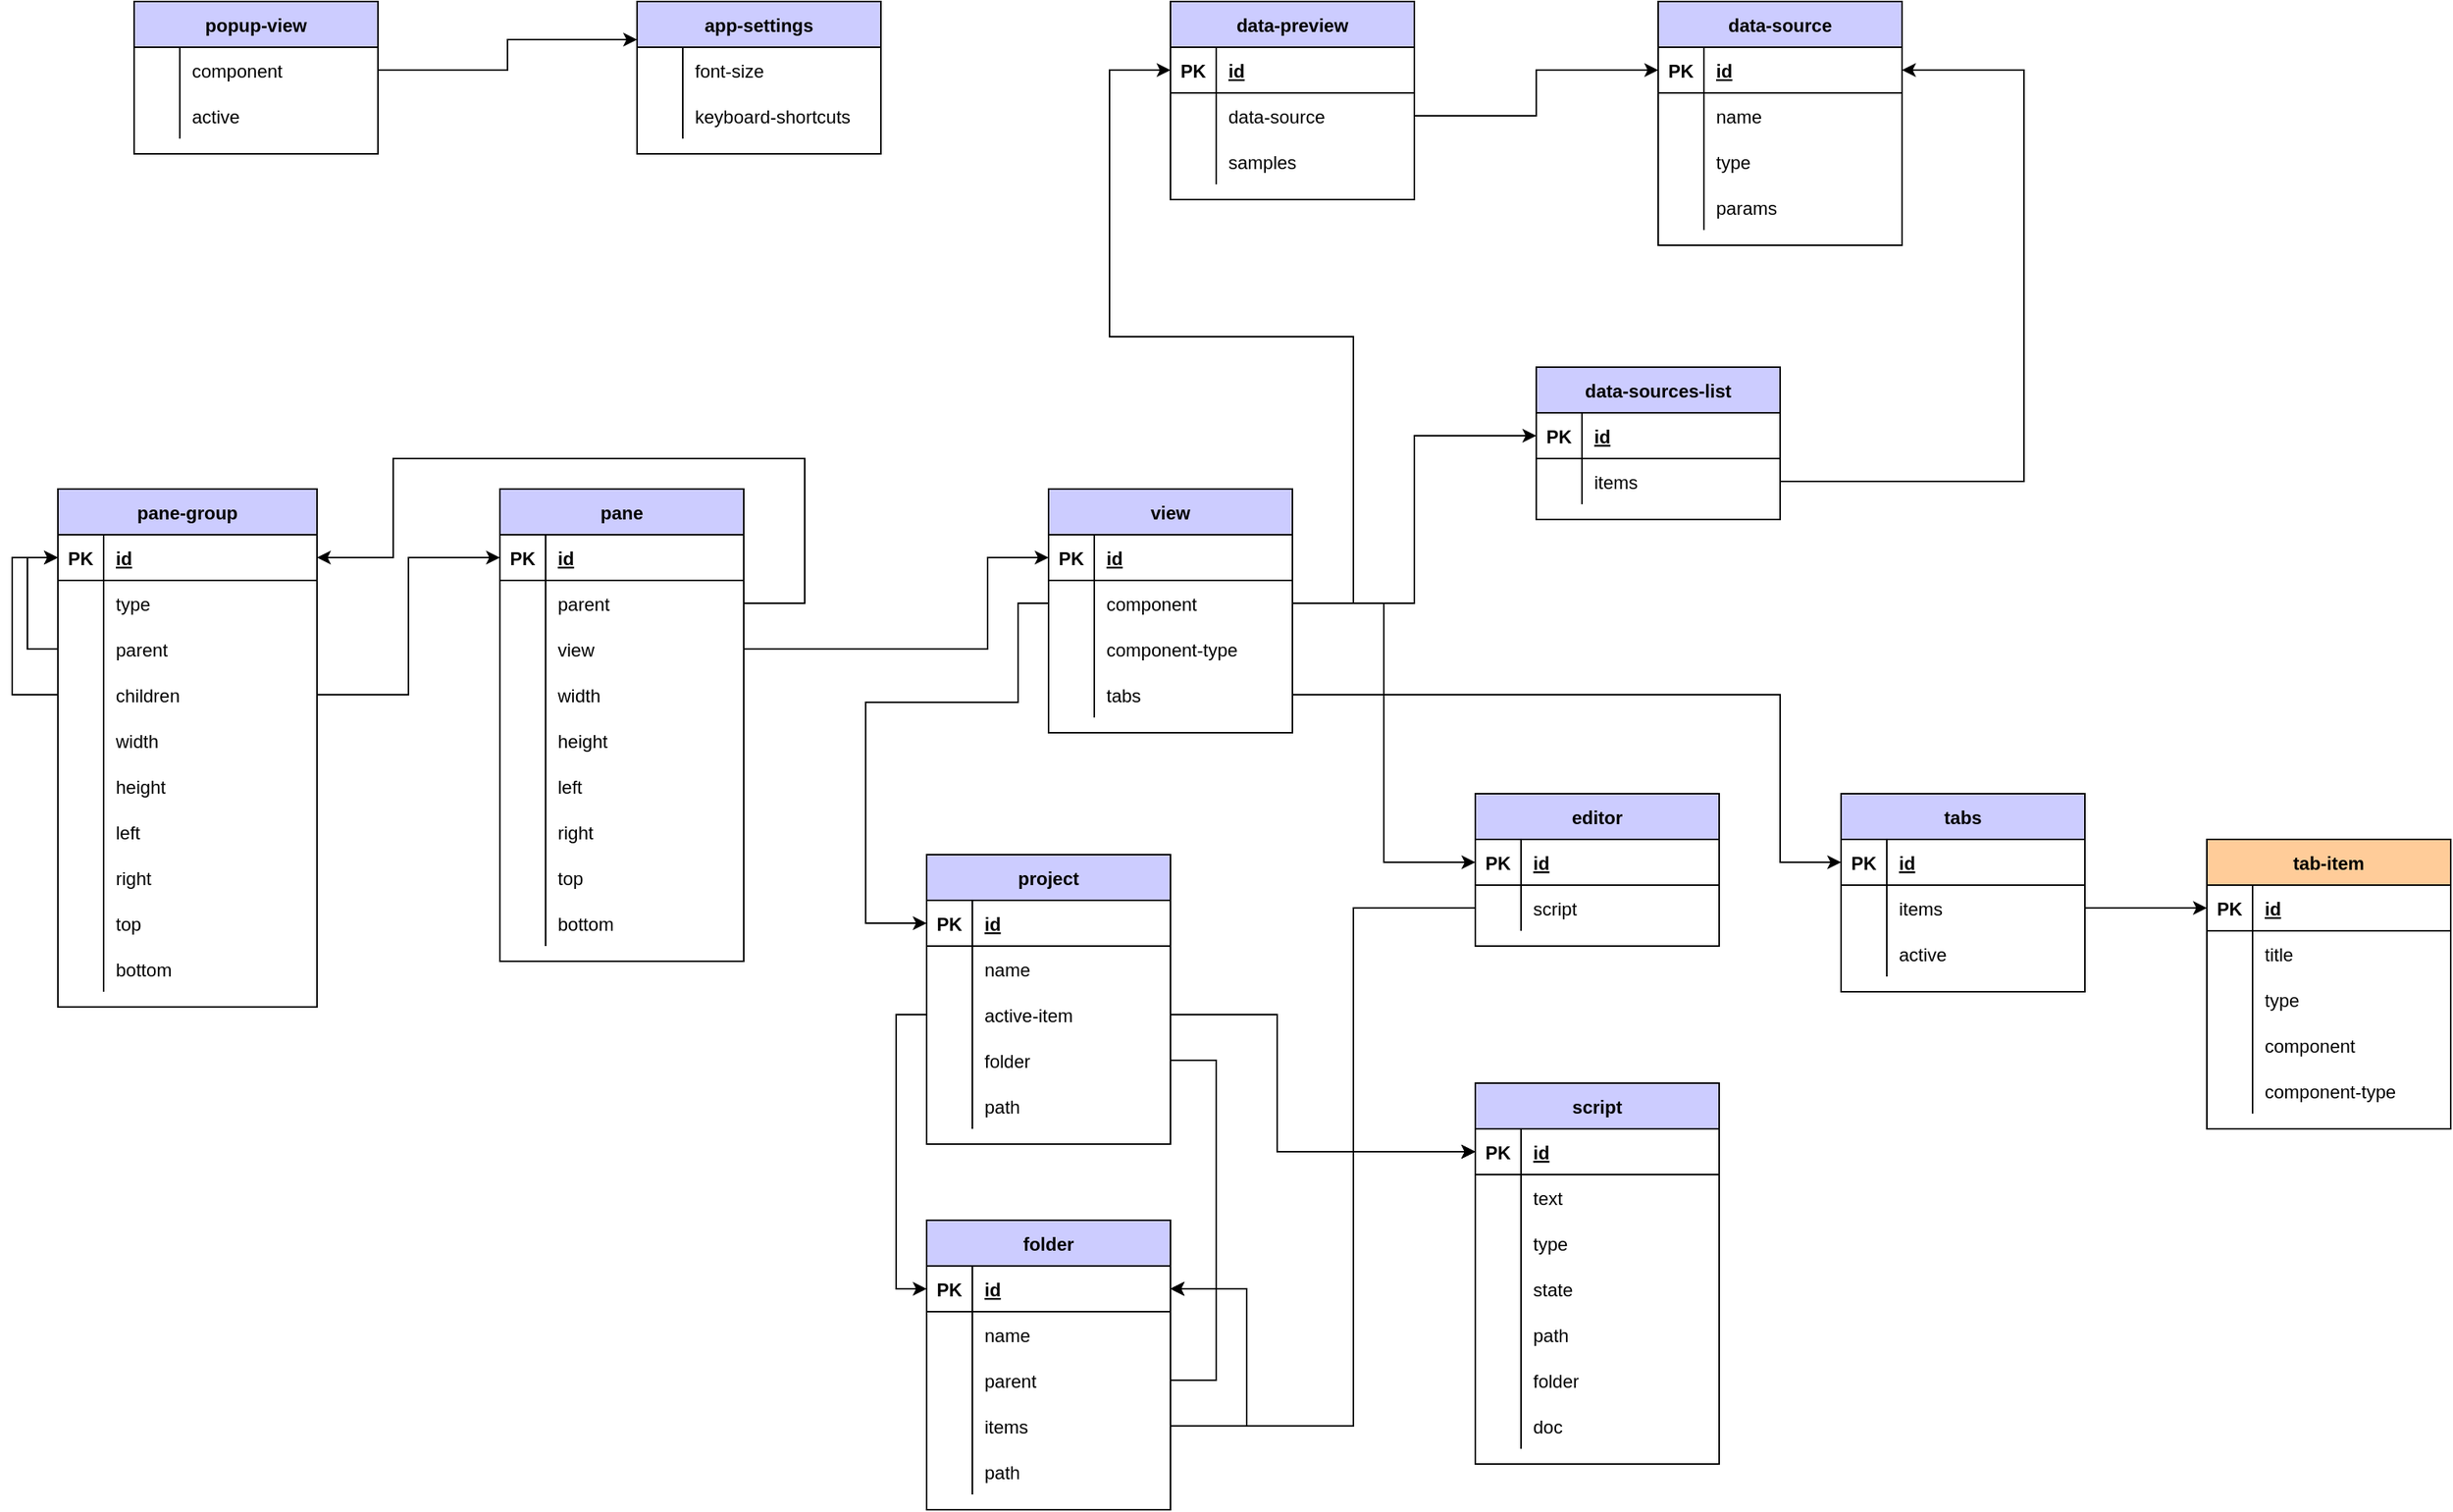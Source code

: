 <mxfile version="20.5.3" type="embed"><diagram id="R2lEEEUBdFMjLlhIrx00" name="Page-1"><mxGraphModel dx="1104" dy="1019" grid="1" gridSize="10" guides="1" tooltips="1" connect="1" arrows="1" fold="1" page="0" pageScale="1" pageWidth="850" pageHeight="1100" math="0" shadow="0" extFonts="Permanent Marker^https://fonts.googleapis.com/css?family=Permanent+Marker"><root><mxCell id="0"/><mxCell id="1" parent="0"/><mxCell id="_QnQ7nv3dJtiiyxwI-JV-26" style="edgeStyle=orthogonalEdgeStyle;rounded=0;orthogonalLoop=1;jettySize=auto;html=1;entryX=0;entryY=0.5;entryDx=0;entryDy=0;" parent="1" source="_QnQ7nv3dJtiiyxwI-JV-2" target="C-vyLk0tnHw3VtMMgP7b-24" edge="1"><mxGeometry relative="1" as="geometry"><Array as="points"><mxPoint x="90" y="225"/><mxPoint x="90" y="165"/></Array></mxGeometry></mxCell><mxCell id="_QnQ7nv3dJtiiyxwI-JV-27" style="edgeStyle=orthogonalEdgeStyle;rounded=0;orthogonalLoop=1;jettySize=auto;html=1;entryX=0;entryY=0.5;entryDx=0;entryDy=0;" parent="1" source="_QnQ7nv3dJtiiyxwI-JV-5" target="C-vyLk0tnHw3VtMMgP7b-24" edge="1"><mxGeometry relative="1" as="geometry"><Array as="points"><mxPoint x="80" y="255"/><mxPoint x="80" y="165"/></Array></mxGeometry></mxCell><mxCell id="_QnQ7nv3dJtiiyxwI-JV-153" style="edgeStyle=orthogonalEdgeStyle;rounded=0;orthogonalLoop=1;jettySize=auto;html=1;entryX=1;entryY=0.5;entryDx=0;entryDy=0;exitX=1;exitY=0.5;exitDx=0;exitDy=0;" parent="1" source="_QnQ7nv3dJtiiyxwI-JV-140" target="_QnQ7nv3dJtiiyxwI-JV-134" edge="1"><mxGeometry relative="1" as="geometry"><Array as="points"><mxPoint x="870" y="705"/><mxPoint x="870" y="645"/></Array></mxGeometry></mxCell><mxCell id="_QnQ7nv3dJtiiyxwI-JV-154" style="edgeStyle=orthogonalEdgeStyle;rounded=0;orthogonalLoop=1;jettySize=auto;html=1;entryX=1;entryY=0.5;entryDx=0;entryDy=0;exitX=1;exitY=0.5;exitDx=0;exitDy=0;" parent="1" source="_QnQ7nv3dJtiiyxwI-JV-143" target="_QnQ7nv3dJtiiyxwI-JV-134" edge="1"><mxGeometry relative="1" as="geometry"><Array as="points"><mxPoint x="890" y="735"/><mxPoint x="890" y="645"/></Array></mxGeometry></mxCell><mxCell id="C-vyLk0tnHw3VtMMgP7b-2" value="pane" style="shape=table;startSize=30;container=1;collapsible=1;childLayout=tableLayout;fixedRows=1;rowLines=0;fontStyle=1;align=center;resizeLast=1;fillColor=#CCCCFF;" parent="1" vertex="1"><mxGeometry x="400" y="120" width="160" height="310" as="geometry"/></mxCell><mxCell id="C-vyLk0tnHw3VtMMgP7b-3" value="" style="shape=partialRectangle;collapsible=0;dropTarget=0;pointerEvents=0;fillColor=none;points=[[0,0.5],[1,0.5]];portConstraint=eastwest;top=0;left=0;right=0;bottom=1;" parent="C-vyLk0tnHw3VtMMgP7b-2" vertex="1"><mxGeometry y="30" width="160" height="30" as="geometry"/></mxCell><mxCell id="C-vyLk0tnHw3VtMMgP7b-4" value="PK" style="shape=partialRectangle;overflow=hidden;connectable=0;fillColor=none;top=0;left=0;bottom=0;right=0;fontStyle=1;" parent="C-vyLk0tnHw3VtMMgP7b-3" vertex="1"><mxGeometry width="30" height="30" as="geometry"><mxRectangle width="30" height="30" as="alternateBounds"/></mxGeometry></mxCell><mxCell id="C-vyLk0tnHw3VtMMgP7b-5" value="id" style="shape=partialRectangle;overflow=hidden;connectable=0;fillColor=none;top=0;left=0;bottom=0;right=0;align=left;spacingLeft=6;fontStyle=5;" parent="C-vyLk0tnHw3VtMMgP7b-3" vertex="1"><mxGeometry x="30" width="130" height="30" as="geometry"><mxRectangle width="130" height="30" as="alternateBounds"/></mxGeometry></mxCell><mxCell id="C-vyLk0tnHw3VtMMgP7b-6" value="" style="shape=partialRectangle;collapsible=0;dropTarget=0;pointerEvents=0;fillColor=none;points=[[0,0.5],[1,0.5]];portConstraint=eastwest;top=0;left=0;right=0;bottom=0;" parent="C-vyLk0tnHw3VtMMgP7b-2" vertex="1"><mxGeometry y="60" width="160" height="30" as="geometry"/></mxCell><mxCell id="C-vyLk0tnHw3VtMMgP7b-7" value="" style="shape=partialRectangle;overflow=hidden;connectable=0;fillColor=none;top=0;left=0;bottom=0;right=0;" parent="C-vyLk0tnHw3VtMMgP7b-6" vertex="1"><mxGeometry width="30" height="30" as="geometry"><mxRectangle width="30" height="30" as="alternateBounds"/></mxGeometry></mxCell><mxCell id="C-vyLk0tnHw3VtMMgP7b-8" value="parent" style="shape=partialRectangle;overflow=hidden;connectable=0;fillColor=none;top=0;left=0;bottom=0;right=0;align=left;spacingLeft=6;" parent="C-vyLk0tnHw3VtMMgP7b-6" vertex="1"><mxGeometry x="30" width="130" height="30" as="geometry"><mxRectangle width="130" height="30" as="alternateBounds"/></mxGeometry></mxCell><mxCell id="C-vyLk0tnHw3VtMMgP7b-9" value="" style="shape=partialRectangle;collapsible=0;dropTarget=0;pointerEvents=0;fillColor=none;points=[[0,0.5],[1,0.5]];portConstraint=eastwest;top=0;left=0;right=0;bottom=0;" parent="C-vyLk0tnHw3VtMMgP7b-2" vertex="1"><mxGeometry y="90" width="160" height="30" as="geometry"/></mxCell><mxCell id="C-vyLk0tnHw3VtMMgP7b-10" value="" style="shape=partialRectangle;overflow=hidden;connectable=0;fillColor=none;top=0;left=0;bottom=0;right=0;" parent="C-vyLk0tnHw3VtMMgP7b-9" vertex="1"><mxGeometry width="30" height="30" as="geometry"><mxRectangle width="30" height="30" as="alternateBounds"/></mxGeometry></mxCell><mxCell id="C-vyLk0tnHw3VtMMgP7b-11" value="view" style="shape=partialRectangle;overflow=hidden;connectable=0;fillColor=none;top=0;left=0;bottom=0;right=0;align=left;spacingLeft=6;" parent="C-vyLk0tnHw3VtMMgP7b-9" vertex="1"><mxGeometry x="30" width="130" height="30" as="geometry"><mxRectangle width="130" height="30" as="alternateBounds"/></mxGeometry></mxCell><mxCell id="_QnQ7nv3dJtiiyxwI-JV-37" style="shape=partialRectangle;collapsible=0;dropTarget=0;pointerEvents=0;fillColor=none;points=[[0,0.5],[1,0.5]];portConstraint=eastwest;top=0;left=0;right=0;bottom=0;" parent="C-vyLk0tnHw3VtMMgP7b-2" vertex="1"><mxGeometry y="120" width="160" height="30" as="geometry"/></mxCell><mxCell id="_QnQ7nv3dJtiiyxwI-JV-38" style="shape=partialRectangle;overflow=hidden;connectable=0;fillColor=none;top=0;left=0;bottom=0;right=0;" parent="_QnQ7nv3dJtiiyxwI-JV-37" vertex="1"><mxGeometry width="30" height="30" as="geometry"><mxRectangle width="30" height="30" as="alternateBounds"/></mxGeometry></mxCell><mxCell id="_QnQ7nv3dJtiiyxwI-JV-39" value="width" style="shape=partialRectangle;overflow=hidden;connectable=0;fillColor=none;top=0;left=0;bottom=0;right=0;align=left;spacingLeft=6;" parent="_QnQ7nv3dJtiiyxwI-JV-37" vertex="1"><mxGeometry x="30" width="130" height="30" as="geometry"><mxRectangle width="130" height="30" as="alternateBounds"/></mxGeometry></mxCell><mxCell id="_QnQ7nv3dJtiiyxwI-JV-34" style="shape=partialRectangle;collapsible=0;dropTarget=0;pointerEvents=0;fillColor=none;points=[[0,0.5],[1,0.5]];portConstraint=eastwest;top=0;left=0;right=0;bottom=0;" parent="C-vyLk0tnHw3VtMMgP7b-2" vertex="1"><mxGeometry y="150" width="160" height="30" as="geometry"/></mxCell><mxCell id="_QnQ7nv3dJtiiyxwI-JV-35" style="shape=partialRectangle;overflow=hidden;connectable=0;fillColor=none;top=0;left=0;bottom=0;right=0;" parent="_QnQ7nv3dJtiiyxwI-JV-34" vertex="1"><mxGeometry width="30" height="30" as="geometry"><mxRectangle width="30" height="30" as="alternateBounds"/></mxGeometry></mxCell><mxCell id="_QnQ7nv3dJtiiyxwI-JV-36" value="height" style="shape=partialRectangle;overflow=hidden;connectable=0;fillColor=none;top=0;left=0;bottom=0;right=0;align=left;spacingLeft=6;" parent="_QnQ7nv3dJtiiyxwI-JV-34" vertex="1"><mxGeometry x="30" width="130" height="30" as="geometry"><mxRectangle width="130" height="30" as="alternateBounds"/></mxGeometry></mxCell><mxCell id="_QnQ7nv3dJtiiyxwI-JV-31" style="shape=partialRectangle;collapsible=0;dropTarget=0;pointerEvents=0;fillColor=none;points=[[0,0.5],[1,0.5]];portConstraint=eastwest;top=0;left=0;right=0;bottom=0;" parent="C-vyLk0tnHw3VtMMgP7b-2" vertex="1"><mxGeometry y="180" width="160" height="30" as="geometry"/></mxCell><mxCell id="_QnQ7nv3dJtiiyxwI-JV-32" style="shape=partialRectangle;overflow=hidden;connectable=0;fillColor=none;top=0;left=0;bottom=0;right=0;" parent="_QnQ7nv3dJtiiyxwI-JV-31" vertex="1"><mxGeometry width="30" height="30" as="geometry"><mxRectangle width="30" height="30" as="alternateBounds"/></mxGeometry></mxCell><mxCell id="_QnQ7nv3dJtiiyxwI-JV-33" value="left" style="shape=partialRectangle;overflow=hidden;connectable=0;fillColor=none;top=0;left=0;bottom=0;right=0;align=left;spacingLeft=6;" parent="_QnQ7nv3dJtiiyxwI-JV-31" vertex="1"><mxGeometry x="30" width="130" height="30" as="geometry"><mxRectangle width="130" height="30" as="alternateBounds"/></mxGeometry></mxCell><mxCell id="_QnQ7nv3dJtiiyxwI-JV-28" style="shape=partialRectangle;collapsible=0;dropTarget=0;pointerEvents=0;fillColor=none;points=[[0,0.5],[1,0.5]];portConstraint=eastwest;top=0;left=0;right=0;bottom=0;" parent="C-vyLk0tnHw3VtMMgP7b-2" vertex="1"><mxGeometry y="210" width="160" height="30" as="geometry"/></mxCell><mxCell id="_QnQ7nv3dJtiiyxwI-JV-29" style="shape=partialRectangle;overflow=hidden;connectable=0;fillColor=none;top=0;left=0;bottom=0;right=0;" parent="_QnQ7nv3dJtiiyxwI-JV-28" vertex="1"><mxGeometry width="30" height="30" as="geometry"><mxRectangle width="30" height="30" as="alternateBounds"/></mxGeometry></mxCell><mxCell id="_QnQ7nv3dJtiiyxwI-JV-30" value="right" style="shape=partialRectangle;overflow=hidden;connectable=0;fillColor=none;top=0;left=0;bottom=0;right=0;align=left;spacingLeft=6;" parent="_QnQ7nv3dJtiiyxwI-JV-28" vertex="1"><mxGeometry x="30" width="130" height="30" as="geometry"><mxRectangle width="130" height="30" as="alternateBounds"/></mxGeometry></mxCell><mxCell id="_QnQ7nv3dJtiiyxwI-JV-43" style="shape=partialRectangle;collapsible=0;dropTarget=0;pointerEvents=0;fillColor=none;points=[[0,0.5],[1,0.5]];portConstraint=eastwest;top=0;left=0;right=0;bottom=0;" parent="C-vyLk0tnHw3VtMMgP7b-2" vertex="1"><mxGeometry y="240" width="160" height="30" as="geometry"/></mxCell><mxCell id="_QnQ7nv3dJtiiyxwI-JV-44" style="shape=partialRectangle;overflow=hidden;connectable=0;fillColor=none;top=0;left=0;bottom=0;right=0;" parent="_QnQ7nv3dJtiiyxwI-JV-43" vertex="1"><mxGeometry width="30" height="30" as="geometry"><mxRectangle width="30" height="30" as="alternateBounds"/></mxGeometry></mxCell><mxCell id="_QnQ7nv3dJtiiyxwI-JV-45" value="top" style="shape=partialRectangle;overflow=hidden;connectable=0;fillColor=none;top=0;left=0;bottom=0;right=0;align=left;spacingLeft=6;" parent="_QnQ7nv3dJtiiyxwI-JV-43" vertex="1"><mxGeometry x="30" width="130" height="30" as="geometry"><mxRectangle width="130" height="30" as="alternateBounds"/></mxGeometry></mxCell><mxCell id="_QnQ7nv3dJtiiyxwI-JV-40" style="shape=partialRectangle;collapsible=0;dropTarget=0;pointerEvents=0;fillColor=none;points=[[0,0.5],[1,0.5]];portConstraint=eastwest;top=0;left=0;right=0;bottom=0;" parent="C-vyLk0tnHw3VtMMgP7b-2" vertex="1"><mxGeometry y="270" width="160" height="30" as="geometry"/></mxCell><mxCell id="_QnQ7nv3dJtiiyxwI-JV-41" style="shape=partialRectangle;overflow=hidden;connectable=0;fillColor=none;top=0;left=0;bottom=0;right=0;" parent="_QnQ7nv3dJtiiyxwI-JV-40" vertex="1"><mxGeometry width="30" height="30" as="geometry"><mxRectangle width="30" height="30" as="alternateBounds"/></mxGeometry></mxCell><mxCell id="_QnQ7nv3dJtiiyxwI-JV-42" value="bottom" style="shape=partialRectangle;overflow=hidden;connectable=0;fillColor=none;top=0;left=0;bottom=0;right=0;align=left;spacingLeft=6;" parent="_QnQ7nv3dJtiiyxwI-JV-40" vertex="1"><mxGeometry x="30" width="130" height="30" as="geometry"><mxRectangle width="130" height="30" as="alternateBounds"/></mxGeometry></mxCell><mxCell id="C-vyLk0tnHw3VtMMgP7b-13" value="view" style="shape=table;startSize=30;container=1;collapsible=1;childLayout=tableLayout;fixedRows=1;rowLines=0;fontStyle=1;align=center;resizeLast=1;fillColor=#CCCCFF;" parent="1" vertex="1"><mxGeometry x="760" y="120" width="160" height="160" as="geometry"/></mxCell><mxCell id="C-vyLk0tnHw3VtMMgP7b-14" value="" style="shape=partialRectangle;collapsible=0;dropTarget=0;pointerEvents=0;fillColor=none;points=[[0,0.5],[1,0.5]];portConstraint=eastwest;top=0;left=0;right=0;bottom=1;" parent="C-vyLk0tnHw3VtMMgP7b-13" vertex="1"><mxGeometry y="30" width="160" height="30" as="geometry"/></mxCell><mxCell id="C-vyLk0tnHw3VtMMgP7b-15" value="PK" style="shape=partialRectangle;overflow=hidden;connectable=0;fillColor=none;top=0;left=0;bottom=0;right=0;fontStyle=1;" parent="C-vyLk0tnHw3VtMMgP7b-14" vertex="1"><mxGeometry width="30" height="30" as="geometry"><mxRectangle width="30" height="30" as="alternateBounds"/></mxGeometry></mxCell><mxCell id="C-vyLk0tnHw3VtMMgP7b-16" value="id" style="shape=partialRectangle;overflow=hidden;connectable=0;fillColor=none;top=0;left=0;bottom=0;right=0;align=left;spacingLeft=6;fontStyle=5;" parent="C-vyLk0tnHw3VtMMgP7b-14" vertex="1"><mxGeometry x="30" width="130" height="30" as="geometry"><mxRectangle width="130" height="30" as="alternateBounds"/></mxGeometry></mxCell><mxCell id="C-vyLk0tnHw3VtMMgP7b-17" value="" style="shape=partialRectangle;collapsible=0;dropTarget=0;pointerEvents=0;fillColor=none;points=[[0,0.5],[1,0.5]];portConstraint=eastwest;top=0;left=0;right=0;bottom=0;" parent="C-vyLk0tnHw3VtMMgP7b-13" vertex="1"><mxGeometry y="60" width="160" height="30" as="geometry"/></mxCell><mxCell id="C-vyLk0tnHw3VtMMgP7b-18" value="" style="shape=partialRectangle;overflow=hidden;connectable=0;fillColor=none;top=0;left=0;bottom=0;right=0;" parent="C-vyLk0tnHw3VtMMgP7b-17" vertex="1"><mxGeometry width="30" height="30" as="geometry"><mxRectangle width="30" height="30" as="alternateBounds"/></mxGeometry></mxCell><mxCell id="C-vyLk0tnHw3VtMMgP7b-19" value="component" style="shape=partialRectangle;overflow=hidden;connectable=0;fillColor=none;top=0;left=0;bottom=0;right=0;align=left;spacingLeft=6;" parent="C-vyLk0tnHw3VtMMgP7b-17" vertex="1"><mxGeometry x="30" width="130" height="30" as="geometry"><mxRectangle width="130" height="30" as="alternateBounds"/></mxGeometry></mxCell><mxCell id="C-vyLk0tnHw3VtMMgP7b-20" value="" style="shape=partialRectangle;collapsible=0;dropTarget=0;pointerEvents=0;fillColor=none;points=[[0,0.5],[1,0.5]];portConstraint=eastwest;top=0;left=0;right=0;bottom=0;" parent="C-vyLk0tnHw3VtMMgP7b-13" vertex="1"><mxGeometry y="90" width="160" height="30" as="geometry"/></mxCell><mxCell id="C-vyLk0tnHw3VtMMgP7b-21" value="" style="shape=partialRectangle;overflow=hidden;connectable=0;fillColor=none;top=0;left=0;bottom=0;right=0;" parent="C-vyLk0tnHw3VtMMgP7b-20" vertex="1"><mxGeometry width="30" height="30" as="geometry"><mxRectangle width="30" height="30" as="alternateBounds"/></mxGeometry></mxCell><mxCell id="C-vyLk0tnHw3VtMMgP7b-22" value="component-type" style="shape=partialRectangle;overflow=hidden;connectable=0;fillColor=none;top=0;left=0;bottom=0;right=0;align=left;spacingLeft=6;" parent="C-vyLk0tnHw3VtMMgP7b-20" vertex="1"><mxGeometry x="30" width="130" height="30" as="geometry"><mxRectangle width="130" height="30" as="alternateBounds"/></mxGeometry></mxCell><mxCell id="_QnQ7nv3dJtiiyxwI-JV-49" style="shape=partialRectangle;collapsible=0;dropTarget=0;pointerEvents=0;fillColor=none;points=[[0,0.5],[1,0.5]];portConstraint=eastwest;top=0;left=0;right=0;bottom=0;" parent="C-vyLk0tnHw3VtMMgP7b-13" vertex="1"><mxGeometry y="120" width="160" height="30" as="geometry"/></mxCell><mxCell id="_QnQ7nv3dJtiiyxwI-JV-50" style="shape=partialRectangle;overflow=hidden;connectable=0;fillColor=none;top=0;left=0;bottom=0;right=0;" parent="_QnQ7nv3dJtiiyxwI-JV-49" vertex="1"><mxGeometry width="30" height="30" as="geometry"><mxRectangle width="30" height="30" as="alternateBounds"/></mxGeometry></mxCell><mxCell id="_QnQ7nv3dJtiiyxwI-JV-51" value="tabs" style="shape=partialRectangle;overflow=hidden;connectable=0;fillColor=none;top=0;left=0;bottom=0;right=0;align=left;spacingLeft=6;" parent="_QnQ7nv3dJtiiyxwI-JV-49" vertex="1"><mxGeometry x="30" width="130" height="30" as="geometry"><mxRectangle width="130" height="30" as="alternateBounds"/></mxGeometry></mxCell><mxCell id="C-vyLk0tnHw3VtMMgP7b-23" value="pane-group" style="shape=table;startSize=30;container=1;collapsible=1;childLayout=tableLayout;fixedRows=1;rowLines=0;fontStyle=1;align=center;resizeLast=1;fillColor=#CCCCFF;" parent="1" vertex="1"><mxGeometry x="110" y="120" width="170" height="340" as="geometry"><mxRectangle x="120" y="120" width="110" height="30" as="alternateBounds"/></mxGeometry></mxCell><mxCell id="C-vyLk0tnHw3VtMMgP7b-24" value="" style="shape=partialRectangle;collapsible=0;dropTarget=0;pointerEvents=0;fillColor=none;points=[[0,0.5],[1,0.5]];portConstraint=eastwest;top=0;left=0;right=0;bottom=1;" parent="C-vyLk0tnHw3VtMMgP7b-23" vertex="1"><mxGeometry y="30" width="170" height="30" as="geometry"/></mxCell><mxCell id="C-vyLk0tnHw3VtMMgP7b-25" value="PK" style="shape=partialRectangle;overflow=hidden;connectable=0;fillColor=none;top=0;left=0;bottom=0;right=0;fontStyle=1;" parent="C-vyLk0tnHw3VtMMgP7b-24" vertex="1"><mxGeometry width="30" height="30" as="geometry"><mxRectangle width="30" height="30" as="alternateBounds"/></mxGeometry></mxCell><mxCell id="C-vyLk0tnHw3VtMMgP7b-26" value="id" style="shape=partialRectangle;overflow=hidden;connectable=0;fillColor=none;top=0;left=0;bottom=0;right=0;align=left;spacingLeft=6;fontStyle=5;" parent="C-vyLk0tnHw3VtMMgP7b-24" vertex="1"><mxGeometry x="30" width="140" height="30" as="geometry"><mxRectangle width="140" height="30" as="alternateBounds"/></mxGeometry></mxCell><mxCell id="C-vyLk0tnHw3VtMMgP7b-27" value="" style="shape=partialRectangle;collapsible=0;dropTarget=0;pointerEvents=0;fillColor=none;points=[[0,0.5],[1,0.5]];portConstraint=eastwest;top=0;left=0;right=0;bottom=0;" parent="C-vyLk0tnHw3VtMMgP7b-23" vertex="1"><mxGeometry y="60" width="170" height="30" as="geometry"/></mxCell><mxCell id="C-vyLk0tnHw3VtMMgP7b-28" value="" style="shape=partialRectangle;overflow=hidden;connectable=0;fillColor=none;top=0;left=0;bottom=0;right=0;" parent="C-vyLk0tnHw3VtMMgP7b-27" vertex="1"><mxGeometry width="30" height="30" as="geometry"><mxRectangle width="30" height="30" as="alternateBounds"/></mxGeometry></mxCell><mxCell id="C-vyLk0tnHw3VtMMgP7b-29" value="type" style="shape=partialRectangle;overflow=hidden;connectable=0;fillColor=none;top=0;left=0;bottom=0;right=0;align=left;spacingLeft=6;" parent="C-vyLk0tnHw3VtMMgP7b-27" vertex="1"><mxGeometry x="30" width="140" height="30" as="geometry"><mxRectangle width="140" height="30" as="alternateBounds"/></mxGeometry></mxCell><mxCell id="_QnQ7nv3dJtiiyxwI-JV-2" style="shape=partialRectangle;collapsible=0;dropTarget=0;pointerEvents=0;fillColor=none;points=[[0,0.5],[1,0.5]];portConstraint=eastwest;top=0;left=0;right=0;bottom=0;" parent="C-vyLk0tnHw3VtMMgP7b-23" vertex="1"><mxGeometry y="90" width="170" height="30" as="geometry"/></mxCell><mxCell id="_QnQ7nv3dJtiiyxwI-JV-3" style="shape=partialRectangle;overflow=hidden;connectable=0;fillColor=none;top=0;left=0;bottom=0;right=0;" parent="_QnQ7nv3dJtiiyxwI-JV-2" vertex="1"><mxGeometry width="30" height="30" as="geometry"><mxRectangle width="30" height="30" as="alternateBounds"/></mxGeometry></mxCell><mxCell id="_QnQ7nv3dJtiiyxwI-JV-4" value="parent" style="shape=partialRectangle;overflow=hidden;connectable=0;fillColor=none;top=0;left=0;bottom=0;right=0;align=left;spacingLeft=6;" parent="_QnQ7nv3dJtiiyxwI-JV-2" vertex="1"><mxGeometry x="30" width="140" height="30" as="geometry"><mxRectangle width="140" height="30" as="alternateBounds"/></mxGeometry></mxCell><mxCell id="_QnQ7nv3dJtiiyxwI-JV-5" style="shape=partialRectangle;collapsible=0;dropTarget=0;pointerEvents=0;fillColor=none;points=[[0,0.5],[1,0.5]];portConstraint=eastwest;top=0;left=0;right=0;bottom=0;" parent="C-vyLk0tnHw3VtMMgP7b-23" vertex="1"><mxGeometry y="120" width="170" height="30" as="geometry"/></mxCell><mxCell id="_QnQ7nv3dJtiiyxwI-JV-6" style="shape=partialRectangle;overflow=hidden;connectable=0;fillColor=none;top=0;left=0;bottom=0;right=0;" parent="_QnQ7nv3dJtiiyxwI-JV-5" vertex="1"><mxGeometry width="30" height="30" as="geometry"><mxRectangle width="30" height="30" as="alternateBounds"/></mxGeometry></mxCell><mxCell id="_QnQ7nv3dJtiiyxwI-JV-7" value="children" style="shape=partialRectangle;overflow=hidden;connectable=0;fillColor=none;top=0;left=0;bottom=0;right=0;align=left;spacingLeft=6;" parent="_QnQ7nv3dJtiiyxwI-JV-5" vertex="1"><mxGeometry x="30" width="140" height="30" as="geometry"><mxRectangle width="140" height="30" as="alternateBounds"/></mxGeometry></mxCell><mxCell id="_QnQ7nv3dJtiiyxwI-JV-23" style="shape=partialRectangle;collapsible=0;dropTarget=0;pointerEvents=0;fillColor=none;points=[[0,0.5],[1,0.5]];portConstraint=eastwest;top=0;left=0;right=0;bottom=0;" parent="C-vyLk0tnHw3VtMMgP7b-23" vertex="1"><mxGeometry y="150" width="170" height="30" as="geometry"/></mxCell><mxCell id="_QnQ7nv3dJtiiyxwI-JV-24" style="shape=partialRectangle;overflow=hidden;connectable=0;fillColor=none;top=0;left=0;bottom=0;right=0;" parent="_QnQ7nv3dJtiiyxwI-JV-23" vertex="1"><mxGeometry width="30" height="30" as="geometry"><mxRectangle width="30" height="30" as="alternateBounds"/></mxGeometry></mxCell><mxCell id="_QnQ7nv3dJtiiyxwI-JV-25" value="width" style="shape=partialRectangle;overflow=hidden;connectable=0;fillColor=none;top=0;left=0;bottom=0;right=0;align=left;spacingLeft=6;" parent="_QnQ7nv3dJtiiyxwI-JV-23" vertex="1"><mxGeometry x="30" width="140" height="30" as="geometry"><mxRectangle width="140" height="30" as="alternateBounds"/></mxGeometry></mxCell><mxCell id="_QnQ7nv3dJtiiyxwI-JV-20" style="shape=partialRectangle;collapsible=0;dropTarget=0;pointerEvents=0;fillColor=none;points=[[0,0.5],[1,0.5]];portConstraint=eastwest;top=0;left=0;right=0;bottom=0;" parent="C-vyLk0tnHw3VtMMgP7b-23" vertex="1"><mxGeometry y="180" width="170" height="30" as="geometry"/></mxCell><mxCell id="_QnQ7nv3dJtiiyxwI-JV-21" style="shape=partialRectangle;overflow=hidden;connectable=0;fillColor=none;top=0;left=0;bottom=0;right=0;" parent="_QnQ7nv3dJtiiyxwI-JV-20" vertex="1"><mxGeometry width="30" height="30" as="geometry"><mxRectangle width="30" height="30" as="alternateBounds"/></mxGeometry></mxCell><mxCell id="_QnQ7nv3dJtiiyxwI-JV-22" value="height" style="shape=partialRectangle;overflow=hidden;connectable=0;fillColor=none;top=0;left=0;bottom=0;right=0;align=left;spacingLeft=6;" parent="_QnQ7nv3dJtiiyxwI-JV-20" vertex="1"><mxGeometry x="30" width="140" height="30" as="geometry"><mxRectangle width="140" height="30" as="alternateBounds"/></mxGeometry></mxCell><mxCell id="_QnQ7nv3dJtiiyxwI-JV-17" style="shape=partialRectangle;collapsible=0;dropTarget=0;pointerEvents=0;fillColor=none;points=[[0,0.5],[1,0.5]];portConstraint=eastwest;top=0;left=0;right=0;bottom=0;" parent="C-vyLk0tnHw3VtMMgP7b-23" vertex="1"><mxGeometry y="210" width="170" height="30" as="geometry"/></mxCell><mxCell id="_QnQ7nv3dJtiiyxwI-JV-18" style="shape=partialRectangle;overflow=hidden;connectable=0;fillColor=none;top=0;left=0;bottom=0;right=0;" parent="_QnQ7nv3dJtiiyxwI-JV-17" vertex="1"><mxGeometry width="30" height="30" as="geometry"><mxRectangle width="30" height="30" as="alternateBounds"/></mxGeometry></mxCell><mxCell id="_QnQ7nv3dJtiiyxwI-JV-19" value="left" style="shape=partialRectangle;overflow=hidden;connectable=0;fillColor=none;top=0;left=0;bottom=0;right=0;align=left;spacingLeft=6;" parent="_QnQ7nv3dJtiiyxwI-JV-17" vertex="1"><mxGeometry x="30" width="140" height="30" as="geometry"><mxRectangle width="140" height="30" as="alternateBounds"/></mxGeometry></mxCell><mxCell id="_QnQ7nv3dJtiiyxwI-JV-14" style="shape=partialRectangle;collapsible=0;dropTarget=0;pointerEvents=0;fillColor=none;points=[[0,0.5],[1,0.5]];portConstraint=eastwest;top=0;left=0;right=0;bottom=0;" parent="C-vyLk0tnHw3VtMMgP7b-23" vertex="1"><mxGeometry y="240" width="170" height="30" as="geometry"/></mxCell><mxCell id="_QnQ7nv3dJtiiyxwI-JV-15" style="shape=partialRectangle;overflow=hidden;connectable=0;fillColor=none;top=0;left=0;bottom=0;right=0;" parent="_QnQ7nv3dJtiiyxwI-JV-14" vertex="1"><mxGeometry width="30" height="30" as="geometry"><mxRectangle width="30" height="30" as="alternateBounds"/></mxGeometry></mxCell><mxCell id="_QnQ7nv3dJtiiyxwI-JV-16" value="right" style="shape=partialRectangle;overflow=hidden;connectable=0;fillColor=none;top=0;left=0;bottom=0;right=0;align=left;spacingLeft=6;" parent="_QnQ7nv3dJtiiyxwI-JV-14" vertex="1"><mxGeometry x="30" width="140" height="30" as="geometry"><mxRectangle width="140" height="30" as="alternateBounds"/></mxGeometry></mxCell><mxCell id="_QnQ7nv3dJtiiyxwI-JV-11" style="shape=partialRectangle;collapsible=0;dropTarget=0;pointerEvents=0;fillColor=none;points=[[0,0.5],[1,0.5]];portConstraint=eastwest;top=0;left=0;right=0;bottom=0;" parent="C-vyLk0tnHw3VtMMgP7b-23" vertex="1"><mxGeometry y="270" width="170" height="30" as="geometry"/></mxCell><mxCell id="_QnQ7nv3dJtiiyxwI-JV-12" style="shape=partialRectangle;overflow=hidden;connectable=0;fillColor=none;top=0;left=0;bottom=0;right=0;" parent="_QnQ7nv3dJtiiyxwI-JV-11" vertex="1"><mxGeometry width="30" height="30" as="geometry"><mxRectangle width="30" height="30" as="alternateBounds"/></mxGeometry></mxCell><mxCell id="_QnQ7nv3dJtiiyxwI-JV-13" value="top" style="shape=partialRectangle;overflow=hidden;connectable=0;fillColor=none;top=0;left=0;bottom=0;right=0;align=left;spacingLeft=6;" parent="_QnQ7nv3dJtiiyxwI-JV-11" vertex="1"><mxGeometry x="30" width="140" height="30" as="geometry"><mxRectangle width="140" height="30" as="alternateBounds"/></mxGeometry></mxCell><mxCell id="_QnQ7nv3dJtiiyxwI-JV-8" style="shape=partialRectangle;collapsible=0;dropTarget=0;pointerEvents=0;fillColor=none;points=[[0,0.5],[1,0.5]];portConstraint=eastwest;top=0;left=0;right=0;bottom=0;" parent="C-vyLk0tnHw3VtMMgP7b-23" vertex="1"><mxGeometry y="300" width="170" height="30" as="geometry"/></mxCell><mxCell id="_QnQ7nv3dJtiiyxwI-JV-9" style="shape=partialRectangle;overflow=hidden;connectable=0;fillColor=none;top=0;left=0;bottom=0;right=0;" parent="_QnQ7nv3dJtiiyxwI-JV-8" vertex="1"><mxGeometry width="30" height="30" as="geometry"><mxRectangle width="30" height="30" as="alternateBounds"/></mxGeometry></mxCell><mxCell id="_QnQ7nv3dJtiiyxwI-JV-10" value="bottom" style="shape=partialRectangle;overflow=hidden;connectable=0;fillColor=none;top=0;left=0;bottom=0;right=0;align=left;spacingLeft=6;" parent="_QnQ7nv3dJtiiyxwI-JV-8" vertex="1"><mxGeometry x="30" width="140" height="30" as="geometry"><mxRectangle width="140" height="30" as="alternateBounds"/></mxGeometry></mxCell><mxCell id="_QnQ7nv3dJtiiyxwI-JV-46" style="edgeStyle=orthogonalEdgeStyle;rounded=0;orthogonalLoop=1;jettySize=auto;html=1;entryX=1;entryY=0.5;entryDx=0;entryDy=0;exitX=1;exitY=0.5;exitDx=0;exitDy=0;" parent="1" source="C-vyLk0tnHw3VtMMgP7b-6" target="C-vyLk0tnHw3VtMMgP7b-24" edge="1"><mxGeometry relative="1" as="geometry"><Array as="points"><mxPoint x="600" y="195"/><mxPoint x="600" y="100"/><mxPoint x="330" y="100"/><mxPoint x="330" y="165"/></Array></mxGeometry></mxCell><mxCell id="_QnQ7nv3dJtiiyxwI-JV-47" style="edgeStyle=orthogonalEdgeStyle;rounded=0;orthogonalLoop=1;jettySize=auto;html=1;entryX=0;entryY=0.5;entryDx=0;entryDy=0;" parent="1" source="_QnQ7nv3dJtiiyxwI-JV-5" target="C-vyLk0tnHw3VtMMgP7b-3" edge="1"><mxGeometry relative="1" as="geometry"/></mxCell><mxCell id="_QnQ7nv3dJtiiyxwI-JV-48" style="edgeStyle=orthogonalEdgeStyle;rounded=0;orthogonalLoop=1;jettySize=auto;html=1;entryX=0;entryY=0.5;entryDx=0;entryDy=0;" parent="1" source="C-vyLk0tnHw3VtMMgP7b-9" target="C-vyLk0tnHw3VtMMgP7b-14" edge="1"><mxGeometry relative="1" as="geometry"><Array as="points"><mxPoint x="720" y="225"/><mxPoint x="720" y="165"/></Array></mxGeometry></mxCell><mxCell id="_QnQ7nv3dJtiiyxwI-JV-65" value="tabs" style="shape=table;startSize=30;container=1;collapsible=1;childLayout=tableLayout;fixedRows=1;rowLines=0;fontStyle=1;align=center;resizeLast=1;fillColor=#CCCCFF;" parent="1" vertex="1"><mxGeometry x="1280" y="320" width="160" height="130" as="geometry"/></mxCell><mxCell id="_QnQ7nv3dJtiiyxwI-JV-66" value="" style="shape=partialRectangle;collapsible=0;dropTarget=0;pointerEvents=0;fillColor=none;points=[[0,0.5],[1,0.5]];portConstraint=eastwest;top=0;left=0;right=0;bottom=1;" parent="_QnQ7nv3dJtiiyxwI-JV-65" vertex="1"><mxGeometry y="30" width="160" height="30" as="geometry"/></mxCell><mxCell id="_QnQ7nv3dJtiiyxwI-JV-67" value="PK" style="shape=partialRectangle;overflow=hidden;connectable=0;fillColor=none;top=0;left=0;bottom=0;right=0;fontStyle=1;" parent="_QnQ7nv3dJtiiyxwI-JV-66" vertex="1"><mxGeometry width="30" height="30" as="geometry"><mxRectangle width="30" height="30" as="alternateBounds"/></mxGeometry></mxCell><mxCell id="_QnQ7nv3dJtiiyxwI-JV-68" value="id" style="shape=partialRectangle;overflow=hidden;connectable=0;fillColor=none;top=0;left=0;bottom=0;right=0;align=left;spacingLeft=6;fontStyle=5;" parent="_QnQ7nv3dJtiiyxwI-JV-66" vertex="1"><mxGeometry x="30" width="130" height="30" as="geometry"><mxRectangle width="130" height="30" as="alternateBounds"/></mxGeometry></mxCell><mxCell id="_QnQ7nv3dJtiiyxwI-JV-69" value="" style="shape=partialRectangle;collapsible=0;dropTarget=0;pointerEvents=0;fillColor=none;points=[[0,0.5],[1,0.5]];portConstraint=eastwest;top=0;left=0;right=0;bottom=0;" parent="_QnQ7nv3dJtiiyxwI-JV-65" vertex="1"><mxGeometry y="60" width="160" height="30" as="geometry"/></mxCell><mxCell id="_QnQ7nv3dJtiiyxwI-JV-70" value="" style="shape=partialRectangle;overflow=hidden;connectable=0;fillColor=none;top=0;left=0;bottom=0;right=0;" parent="_QnQ7nv3dJtiiyxwI-JV-69" vertex="1"><mxGeometry width="30" height="30" as="geometry"><mxRectangle width="30" height="30" as="alternateBounds"/></mxGeometry></mxCell><mxCell id="_QnQ7nv3dJtiiyxwI-JV-71" value="items" style="shape=partialRectangle;overflow=hidden;connectable=0;fillColor=none;top=0;left=0;bottom=0;right=0;align=left;spacingLeft=6;" parent="_QnQ7nv3dJtiiyxwI-JV-69" vertex="1"><mxGeometry x="30" width="130" height="30" as="geometry"><mxRectangle width="130" height="30" as="alternateBounds"/></mxGeometry></mxCell><mxCell id="_QnQ7nv3dJtiiyxwI-JV-72" value="" style="shape=partialRectangle;collapsible=0;dropTarget=0;pointerEvents=0;fillColor=none;points=[[0,0.5],[1,0.5]];portConstraint=eastwest;top=0;left=0;right=0;bottom=0;" parent="_QnQ7nv3dJtiiyxwI-JV-65" vertex="1"><mxGeometry y="90" width="160" height="30" as="geometry"/></mxCell><mxCell id="_QnQ7nv3dJtiiyxwI-JV-73" value="" style="shape=partialRectangle;overflow=hidden;connectable=0;fillColor=none;top=0;left=0;bottom=0;right=0;" parent="_QnQ7nv3dJtiiyxwI-JV-72" vertex="1"><mxGeometry width="30" height="30" as="geometry"><mxRectangle width="30" height="30" as="alternateBounds"/></mxGeometry></mxCell><mxCell id="_QnQ7nv3dJtiiyxwI-JV-74" value="active" style="shape=partialRectangle;overflow=hidden;connectable=0;fillColor=none;top=0;left=0;bottom=0;right=0;align=left;spacingLeft=6;" parent="_QnQ7nv3dJtiiyxwI-JV-72" vertex="1"><mxGeometry x="30" width="130" height="30" as="geometry"><mxRectangle width="130" height="30" as="alternateBounds"/></mxGeometry></mxCell><mxCell id="_QnQ7nv3dJtiiyxwI-JV-78" style="edgeStyle=orthogonalEdgeStyle;rounded=0;orthogonalLoop=1;jettySize=auto;html=1;entryX=0;entryY=0.5;entryDx=0;entryDy=0;" parent="1" source="C-vyLk0tnHw3VtMMgP7b-17" target="_QnQ7nv3dJtiiyxwI-JV-90" edge="1"><mxGeometry relative="1" as="geometry"><mxPoint x="700" y="390" as="targetPoint"/></mxGeometry></mxCell><mxCell id="_QnQ7nv3dJtiiyxwI-JV-79" style="edgeStyle=orthogonalEdgeStyle;rounded=0;orthogonalLoop=1;jettySize=auto;html=1;entryX=0;entryY=0.5;entryDx=0;entryDy=0;" parent="1" source="_QnQ7nv3dJtiiyxwI-JV-49" target="_QnQ7nv3dJtiiyxwI-JV-66" edge="1"><mxGeometry relative="1" as="geometry"><Array as="points"><mxPoint x="1240" y="255"/><mxPoint x="1240" y="365"/></Array></mxGeometry></mxCell><mxCell id="_QnQ7nv3dJtiiyxwI-JV-89" value="editor" style="shape=table;startSize=30;container=1;collapsible=1;childLayout=tableLayout;fixedRows=1;rowLines=0;fontStyle=1;align=center;resizeLast=1;fillColor=#CCCCFF;" parent="1" vertex="1"><mxGeometry x="1040" y="320" width="160" height="100" as="geometry"/></mxCell><mxCell id="_QnQ7nv3dJtiiyxwI-JV-90" value="" style="shape=partialRectangle;collapsible=0;dropTarget=0;pointerEvents=0;fillColor=none;points=[[0,0.5],[1,0.5]];portConstraint=eastwest;top=0;left=0;right=0;bottom=1;" parent="_QnQ7nv3dJtiiyxwI-JV-89" vertex="1"><mxGeometry y="30" width="160" height="30" as="geometry"/></mxCell><mxCell id="_QnQ7nv3dJtiiyxwI-JV-91" value="PK" style="shape=partialRectangle;overflow=hidden;connectable=0;fillColor=none;top=0;left=0;bottom=0;right=0;fontStyle=1;" parent="_QnQ7nv3dJtiiyxwI-JV-90" vertex="1"><mxGeometry width="30" height="30" as="geometry"><mxRectangle width="30" height="30" as="alternateBounds"/></mxGeometry></mxCell><mxCell id="_QnQ7nv3dJtiiyxwI-JV-92" value="id" style="shape=partialRectangle;overflow=hidden;connectable=0;fillColor=none;top=0;left=0;bottom=0;right=0;align=left;spacingLeft=6;fontStyle=5;" parent="_QnQ7nv3dJtiiyxwI-JV-90" vertex="1"><mxGeometry x="30" width="130" height="30" as="geometry"><mxRectangle width="130" height="30" as="alternateBounds"/></mxGeometry></mxCell><mxCell id="_QnQ7nv3dJtiiyxwI-JV-93" value="" style="shape=partialRectangle;collapsible=0;dropTarget=0;pointerEvents=0;fillColor=none;points=[[0,0.5],[1,0.5]];portConstraint=eastwest;top=0;left=0;right=0;bottom=0;" parent="_QnQ7nv3dJtiiyxwI-JV-89" vertex="1"><mxGeometry y="60" width="160" height="30" as="geometry"/></mxCell><mxCell id="_QnQ7nv3dJtiiyxwI-JV-94" value="" style="shape=partialRectangle;overflow=hidden;connectable=0;fillColor=none;top=0;left=0;bottom=0;right=0;" parent="_QnQ7nv3dJtiiyxwI-JV-93" vertex="1"><mxGeometry width="30" height="30" as="geometry"><mxRectangle width="30" height="30" as="alternateBounds"/></mxGeometry></mxCell><mxCell id="_QnQ7nv3dJtiiyxwI-JV-95" value="script" style="shape=partialRectangle;overflow=hidden;connectable=0;fillColor=none;top=0;left=0;bottom=0;right=0;align=left;spacingLeft=6;" parent="_QnQ7nv3dJtiiyxwI-JV-93" vertex="1"><mxGeometry x="30" width="130" height="30" as="geometry"><mxRectangle width="130" height="30" as="alternateBounds"/></mxGeometry></mxCell><mxCell id="_QnQ7nv3dJtiiyxwI-JV-96" value="script" style="shape=table;startSize=30;container=1;collapsible=1;childLayout=tableLayout;fixedRows=1;rowLines=0;fontStyle=1;align=center;resizeLast=1;fillColor=#CCCCFF;" parent="1" vertex="1"><mxGeometry x="1040" y="510" width="160" height="250" as="geometry"/></mxCell><mxCell id="_QnQ7nv3dJtiiyxwI-JV-97" value="" style="shape=partialRectangle;collapsible=0;dropTarget=0;pointerEvents=0;fillColor=none;points=[[0,0.5],[1,0.5]];portConstraint=eastwest;top=0;left=0;right=0;bottom=1;" parent="_QnQ7nv3dJtiiyxwI-JV-96" vertex="1"><mxGeometry y="30" width="160" height="30" as="geometry"/></mxCell><mxCell id="_QnQ7nv3dJtiiyxwI-JV-98" value="PK" style="shape=partialRectangle;overflow=hidden;connectable=0;fillColor=none;top=0;left=0;bottom=0;right=0;fontStyle=1;" parent="_QnQ7nv3dJtiiyxwI-JV-97" vertex="1"><mxGeometry width="30" height="30" as="geometry"><mxRectangle width="30" height="30" as="alternateBounds"/></mxGeometry></mxCell><mxCell id="_QnQ7nv3dJtiiyxwI-JV-99" value="id" style="shape=partialRectangle;overflow=hidden;connectable=0;fillColor=none;top=0;left=0;bottom=0;right=0;align=left;spacingLeft=6;fontStyle=5;" parent="_QnQ7nv3dJtiiyxwI-JV-97" vertex="1"><mxGeometry x="30" width="130" height="30" as="geometry"><mxRectangle width="130" height="30" as="alternateBounds"/></mxGeometry></mxCell><mxCell id="_QnQ7nv3dJtiiyxwI-JV-100" value="" style="shape=partialRectangle;collapsible=0;dropTarget=0;pointerEvents=0;fillColor=none;points=[[0,0.5],[1,0.5]];portConstraint=eastwest;top=0;left=0;right=0;bottom=0;" parent="_QnQ7nv3dJtiiyxwI-JV-96" vertex="1"><mxGeometry y="60" width="160" height="30" as="geometry"/></mxCell><mxCell id="_QnQ7nv3dJtiiyxwI-JV-101" value="" style="shape=partialRectangle;overflow=hidden;connectable=0;fillColor=none;top=0;left=0;bottom=0;right=0;" parent="_QnQ7nv3dJtiiyxwI-JV-100" vertex="1"><mxGeometry width="30" height="30" as="geometry"><mxRectangle width="30" height="30" as="alternateBounds"/></mxGeometry></mxCell><mxCell id="_QnQ7nv3dJtiiyxwI-JV-102" value="text" style="shape=partialRectangle;overflow=hidden;connectable=0;fillColor=none;top=0;left=0;bottom=0;right=0;align=left;spacingLeft=6;" parent="_QnQ7nv3dJtiiyxwI-JV-100" vertex="1"><mxGeometry x="30" width="130" height="30" as="geometry"><mxRectangle width="130" height="30" as="alternateBounds"/></mxGeometry></mxCell><mxCell id="_QnQ7nv3dJtiiyxwI-JV-130" style="shape=partialRectangle;collapsible=0;dropTarget=0;pointerEvents=0;fillColor=none;points=[[0,0.5],[1,0.5]];portConstraint=eastwest;top=0;left=0;right=0;bottom=0;" parent="_QnQ7nv3dJtiiyxwI-JV-96" vertex="1"><mxGeometry y="90" width="160" height="30" as="geometry"/></mxCell><mxCell id="_QnQ7nv3dJtiiyxwI-JV-131" style="shape=partialRectangle;overflow=hidden;connectable=0;fillColor=none;top=0;left=0;bottom=0;right=0;" parent="_QnQ7nv3dJtiiyxwI-JV-130" vertex="1"><mxGeometry width="30" height="30" as="geometry"><mxRectangle width="30" height="30" as="alternateBounds"/></mxGeometry></mxCell><mxCell id="_QnQ7nv3dJtiiyxwI-JV-132" value="type" style="shape=partialRectangle;overflow=hidden;connectable=0;fillColor=none;top=0;left=0;bottom=0;right=0;align=left;spacingLeft=6;" parent="_QnQ7nv3dJtiiyxwI-JV-130" vertex="1"><mxGeometry x="30" width="130" height="30" as="geometry"><mxRectangle width="130" height="30" as="alternateBounds"/></mxGeometry></mxCell><mxCell id="_QnQ7nv3dJtiiyxwI-JV-103" style="shape=partialRectangle;collapsible=0;dropTarget=0;pointerEvents=0;fillColor=none;points=[[0,0.5],[1,0.5]];portConstraint=eastwest;top=0;left=0;right=0;bottom=0;" parent="_QnQ7nv3dJtiiyxwI-JV-96" vertex="1"><mxGeometry y="120" width="160" height="30" as="geometry"/></mxCell><mxCell id="_QnQ7nv3dJtiiyxwI-JV-104" style="shape=partialRectangle;overflow=hidden;connectable=0;fillColor=none;top=0;left=0;bottom=0;right=0;" parent="_QnQ7nv3dJtiiyxwI-JV-103" vertex="1"><mxGeometry width="30" height="30" as="geometry"><mxRectangle width="30" height="30" as="alternateBounds"/></mxGeometry></mxCell><mxCell id="_QnQ7nv3dJtiiyxwI-JV-105" value="state" style="shape=partialRectangle;overflow=hidden;connectable=0;fillColor=none;top=0;left=0;bottom=0;right=0;align=left;spacingLeft=6;" parent="_QnQ7nv3dJtiiyxwI-JV-103" vertex="1"><mxGeometry x="30" width="130" height="30" as="geometry"><mxRectangle width="130" height="30" as="alternateBounds"/></mxGeometry></mxCell><mxCell id="_QnQ7nv3dJtiiyxwI-JV-111" style="shape=partialRectangle;collapsible=0;dropTarget=0;pointerEvents=0;fillColor=none;points=[[0,0.5],[1,0.5]];portConstraint=eastwest;top=0;left=0;right=0;bottom=0;" parent="_QnQ7nv3dJtiiyxwI-JV-96" vertex="1"><mxGeometry y="150" width="160" height="30" as="geometry"/></mxCell><mxCell id="_QnQ7nv3dJtiiyxwI-JV-112" style="shape=partialRectangle;overflow=hidden;connectable=0;fillColor=none;top=0;left=0;bottom=0;right=0;" parent="_QnQ7nv3dJtiiyxwI-JV-111" vertex="1"><mxGeometry width="30" height="30" as="geometry"><mxRectangle width="30" height="30" as="alternateBounds"/></mxGeometry></mxCell><mxCell id="_QnQ7nv3dJtiiyxwI-JV-113" value="path" style="shape=partialRectangle;overflow=hidden;connectable=0;fillColor=none;top=0;left=0;bottom=0;right=0;align=left;spacingLeft=6;" parent="_QnQ7nv3dJtiiyxwI-JV-111" vertex="1"><mxGeometry x="30" width="130" height="30" as="geometry"><mxRectangle width="130" height="30" as="alternateBounds"/></mxGeometry></mxCell><mxCell id="_QnQ7nv3dJtiiyxwI-JV-108" style="shape=partialRectangle;collapsible=0;dropTarget=0;pointerEvents=0;fillColor=none;points=[[0,0.5],[1,0.5]];portConstraint=eastwest;top=0;left=0;right=0;bottom=0;" parent="_QnQ7nv3dJtiiyxwI-JV-96" vertex="1"><mxGeometry y="180" width="160" height="30" as="geometry"/></mxCell><mxCell id="_QnQ7nv3dJtiiyxwI-JV-109" style="shape=partialRectangle;overflow=hidden;connectable=0;fillColor=none;top=0;left=0;bottom=0;right=0;" parent="_QnQ7nv3dJtiiyxwI-JV-108" vertex="1"><mxGeometry width="30" height="30" as="geometry"><mxRectangle width="30" height="30" as="alternateBounds"/></mxGeometry></mxCell><mxCell id="_QnQ7nv3dJtiiyxwI-JV-110" value="folder" style="shape=partialRectangle;overflow=hidden;connectable=0;fillColor=none;top=0;left=0;bottom=0;right=0;align=left;spacingLeft=6;" parent="_QnQ7nv3dJtiiyxwI-JV-108" vertex="1"><mxGeometry x="30" width="130" height="30" as="geometry"><mxRectangle width="130" height="30" as="alternateBounds"/></mxGeometry></mxCell><mxCell id="2" style="shape=partialRectangle;collapsible=0;dropTarget=0;pointerEvents=0;fillColor=none;points=[[0,0.5],[1,0.5]];portConstraint=eastwest;top=0;left=0;right=0;bottom=0;" vertex="1" parent="_QnQ7nv3dJtiiyxwI-JV-96"><mxGeometry y="210" width="160" height="30" as="geometry"/></mxCell><mxCell id="3" style="shape=partialRectangle;overflow=hidden;connectable=0;fillColor=none;top=0;left=0;bottom=0;right=0;" vertex="1" parent="2"><mxGeometry width="30" height="30" as="geometry"><mxRectangle width="30" height="30" as="alternateBounds"/></mxGeometry></mxCell><mxCell id="4" value="doc" style="shape=partialRectangle;overflow=hidden;connectable=0;fillColor=none;top=0;left=0;bottom=0;right=0;align=left;spacingLeft=6;" vertex="1" parent="2"><mxGeometry x="30" width="130" height="30" as="geometry"><mxRectangle width="130" height="30" as="alternateBounds"/></mxGeometry></mxCell><mxCell id="_QnQ7nv3dJtiiyxwI-JV-106" style="edgeStyle=orthogonalEdgeStyle;rounded=0;orthogonalLoop=1;jettySize=auto;html=1;entryX=0;entryY=0.5;entryDx=0;entryDy=0;exitX=0;exitY=0.5;exitDx=0;exitDy=0;" parent="1" source="_QnQ7nv3dJtiiyxwI-JV-93" target="_QnQ7nv3dJtiiyxwI-JV-97" edge="1"><mxGeometry relative="1" as="geometry"><Array as="points"><mxPoint x="960" y="395"/><mxPoint x="960" y="555"/></Array></mxGeometry></mxCell><mxCell id="_QnQ7nv3dJtiiyxwI-JV-114" value="project" style="shape=table;startSize=30;container=1;collapsible=1;childLayout=tableLayout;fixedRows=1;rowLines=0;fontStyle=1;align=center;resizeLast=1;fillColor=#CCCCFF;" parent="1" vertex="1"><mxGeometry x="680" y="360" width="160" height="190" as="geometry"/></mxCell><mxCell id="_QnQ7nv3dJtiiyxwI-JV-115" value="" style="shape=partialRectangle;collapsible=0;dropTarget=0;pointerEvents=0;fillColor=none;points=[[0,0.5],[1,0.5]];portConstraint=eastwest;top=0;left=0;right=0;bottom=1;" parent="_QnQ7nv3dJtiiyxwI-JV-114" vertex="1"><mxGeometry y="30" width="160" height="30" as="geometry"/></mxCell><mxCell id="_QnQ7nv3dJtiiyxwI-JV-116" value="PK" style="shape=partialRectangle;overflow=hidden;connectable=0;fillColor=none;top=0;left=0;bottom=0;right=0;fontStyle=1;" parent="_QnQ7nv3dJtiiyxwI-JV-115" vertex="1"><mxGeometry width="30" height="30" as="geometry"><mxRectangle width="30" height="30" as="alternateBounds"/></mxGeometry></mxCell><mxCell id="_QnQ7nv3dJtiiyxwI-JV-117" value="id" style="shape=partialRectangle;overflow=hidden;connectable=0;fillColor=none;top=0;left=0;bottom=0;right=0;align=left;spacingLeft=6;fontStyle=5;" parent="_QnQ7nv3dJtiiyxwI-JV-115" vertex="1"><mxGeometry x="30" width="130" height="30" as="geometry"><mxRectangle width="130" height="30" as="alternateBounds"/></mxGeometry></mxCell><mxCell id="_QnQ7nv3dJtiiyxwI-JV-118" value="" style="shape=partialRectangle;collapsible=0;dropTarget=0;pointerEvents=0;fillColor=none;points=[[0,0.5],[1,0.5]];portConstraint=eastwest;top=0;left=0;right=0;bottom=0;" parent="_QnQ7nv3dJtiiyxwI-JV-114" vertex="1"><mxGeometry y="60" width="160" height="30" as="geometry"/></mxCell><mxCell id="_QnQ7nv3dJtiiyxwI-JV-119" value="" style="shape=partialRectangle;overflow=hidden;connectable=0;fillColor=none;top=0;left=0;bottom=0;right=0;" parent="_QnQ7nv3dJtiiyxwI-JV-118" vertex="1"><mxGeometry width="30" height="30" as="geometry"><mxRectangle width="30" height="30" as="alternateBounds"/></mxGeometry></mxCell><mxCell id="_QnQ7nv3dJtiiyxwI-JV-120" value="name" style="shape=partialRectangle;overflow=hidden;connectable=0;fillColor=none;top=0;left=0;bottom=0;right=0;align=left;spacingLeft=6;" parent="_QnQ7nv3dJtiiyxwI-JV-118" vertex="1"><mxGeometry x="30" width="130" height="30" as="geometry"><mxRectangle width="130" height="30" as="alternateBounds"/></mxGeometry></mxCell><mxCell id="_QnQ7nv3dJtiiyxwI-JV-124" style="shape=partialRectangle;collapsible=0;dropTarget=0;pointerEvents=0;fillColor=none;points=[[0,0.5],[1,0.5]];portConstraint=eastwest;top=0;left=0;right=0;bottom=0;" parent="_QnQ7nv3dJtiiyxwI-JV-114" vertex="1"><mxGeometry y="90" width="160" height="30" as="geometry"/></mxCell><mxCell id="_QnQ7nv3dJtiiyxwI-JV-125" style="shape=partialRectangle;overflow=hidden;connectable=0;fillColor=none;top=0;left=0;bottom=0;right=0;" parent="_QnQ7nv3dJtiiyxwI-JV-124" vertex="1"><mxGeometry width="30" height="30" as="geometry"><mxRectangle width="30" height="30" as="alternateBounds"/></mxGeometry></mxCell><mxCell id="_QnQ7nv3dJtiiyxwI-JV-126" value="active-item" style="shape=partialRectangle;overflow=hidden;connectable=0;fillColor=none;top=0;left=0;bottom=0;right=0;align=left;spacingLeft=6;" parent="_QnQ7nv3dJtiiyxwI-JV-124" vertex="1"><mxGeometry x="30" width="130" height="30" as="geometry"><mxRectangle width="130" height="30" as="alternateBounds"/></mxGeometry></mxCell><mxCell id="_QnQ7nv3dJtiiyxwI-JV-121" style="shape=partialRectangle;collapsible=0;dropTarget=0;pointerEvents=0;fillColor=none;points=[[0,0.5],[1,0.5]];portConstraint=eastwest;top=0;left=0;right=0;bottom=0;" parent="_QnQ7nv3dJtiiyxwI-JV-114" vertex="1"><mxGeometry y="120" width="160" height="30" as="geometry"/></mxCell><mxCell id="_QnQ7nv3dJtiiyxwI-JV-122" style="shape=partialRectangle;overflow=hidden;connectable=0;fillColor=none;top=0;left=0;bottom=0;right=0;" parent="_QnQ7nv3dJtiiyxwI-JV-121" vertex="1"><mxGeometry width="30" height="30" as="geometry"><mxRectangle width="30" height="30" as="alternateBounds"/></mxGeometry></mxCell><mxCell id="_QnQ7nv3dJtiiyxwI-JV-123" value="folder" style="shape=partialRectangle;overflow=hidden;connectable=0;fillColor=none;top=0;left=0;bottom=0;right=0;align=left;spacingLeft=6;" parent="_QnQ7nv3dJtiiyxwI-JV-121" vertex="1"><mxGeometry x="30" width="130" height="30" as="geometry"><mxRectangle width="130" height="30" as="alternateBounds"/></mxGeometry></mxCell><mxCell id="_QnQ7nv3dJtiiyxwI-JV-127" style="shape=partialRectangle;collapsible=0;dropTarget=0;pointerEvents=0;fillColor=none;points=[[0,0.5],[1,0.5]];portConstraint=eastwest;top=0;left=0;right=0;bottom=0;" parent="_QnQ7nv3dJtiiyxwI-JV-114" vertex="1"><mxGeometry y="150" width="160" height="30" as="geometry"/></mxCell><mxCell id="_QnQ7nv3dJtiiyxwI-JV-128" style="shape=partialRectangle;overflow=hidden;connectable=0;fillColor=none;top=0;left=0;bottom=0;right=0;" parent="_QnQ7nv3dJtiiyxwI-JV-127" vertex="1"><mxGeometry width="30" height="30" as="geometry"><mxRectangle width="30" height="30" as="alternateBounds"/></mxGeometry></mxCell><mxCell id="_QnQ7nv3dJtiiyxwI-JV-129" value="path" style="shape=partialRectangle;overflow=hidden;connectable=0;fillColor=none;top=0;left=0;bottom=0;right=0;align=left;spacingLeft=6;" parent="_QnQ7nv3dJtiiyxwI-JV-127" vertex="1"><mxGeometry x="30" width="130" height="30" as="geometry"><mxRectangle width="130" height="30" as="alternateBounds"/></mxGeometry></mxCell><mxCell id="_QnQ7nv3dJtiiyxwI-JV-133" value="folder" style="shape=table;startSize=30;container=1;collapsible=1;childLayout=tableLayout;fixedRows=1;rowLines=0;fontStyle=1;align=center;resizeLast=1;fillColor=#CCCCFF;" parent="1" vertex="1"><mxGeometry x="680" y="600" width="160" height="190" as="geometry"/></mxCell><mxCell id="_QnQ7nv3dJtiiyxwI-JV-134" value="" style="shape=partialRectangle;collapsible=0;dropTarget=0;pointerEvents=0;fillColor=none;points=[[0,0.5],[1,0.5]];portConstraint=eastwest;top=0;left=0;right=0;bottom=1;" parent="_QnQ7nv3dJtiiyxwI-JV-133" vertex="1"><mxGeometry y="30" width="160" height="30" as="geometry"/></mxCell><mxCell id="_QnQ7nv3dJtiiyxwI-JV-135" value="PK" style="shape=partialRectangle;overflow=hidden;connectable=0;fillColor=none;top=0;left=0;bottom=0;right=0;fontStyle=1;" parent="_QnQ7nv3dJtiiyxwI-JV-134" vertex="1"><mxGeometry width="30" height="30" as="geometry"><mxRectangle width="30" height="30" as="alternateBounds"/></mxGeometry></mxCell><mxCell id="_QnQ7nv3dJtiiyxwI-JV-136" value="id" style="shape=partialRectangle;overflow=hidden;connectable=0;fillColor=none;top=0;left=0;bottom=0;right=0;align=left;spacingLeft=6;fontStyle=5;" parent="_QnQ7nv3dJtiiyxwI-JV-134" vertex="1"><mxGeometry x="30" width="130" height="30" as="geometry"><mxRectangle width="130" height="30" as="alternateBounds"/></mxGeometry></mxCell><mxCell id="_QnQ7nv3dJtiiyxwI-JV-137" value="" style="shape=partialRectangle;collapsible=0;dropTarget=0;pointerEvents=0;fillColor=none;points=[[0,0.5],[1,0.5]];portConstraint=eastwest;top=0;left=0;right=0;bottom=0;" parent="_QnQ7nv3dJtiiyxwI-JV-133" vertex="1"><mxGeometry y="60" width="160" height="30" as="geometry"/></mxCell><mxCell id="_QnQ7nv3dJtiiyxwI-JV-138" value="" style="shape=partialRectangle;overflow=hidden;connectable=0;fillColor=none;top=0;left=0;bottom=0;right=0;" parent="_QnQ7nv3dJtiiyxwI-JV-137" vertex="1"><mxGeometry width="30" height="30" as="geometry"><mxRectangle width="30" height="30" as="alternateBounds"/></mxGeometry></mxCell><mxCell id="_QnQ7nv3dJtiiyxwI-JV-139" value="name" style="shape=partialRectangle;overflow=hidden;connectable=0;fillColor=none;top=0;left=0;bottom=0;right=0;align=left;spacingLeft=6;" parent="_QnQ7nv3dJtiiyxwI-JV-137" vertex="1"><mxGeometry x="30" width="130" height="30" as="geometry"><mxRectangle width="130" height="30" as="alternateBounds"/></mxGeometry></mxCell><mxCell id="_QnQ7nv3dJtiiyxwI-JV-140" style="shape=partialRectangle;collapsible=0;dropTarget=0;pointerEvents=0;fillColor=none;points=[[0,0.5],[1,0.5]];portConstraint=eastwest;top=0;left=0;right=0;bottom=0;" parent="_QnQ7nv3dJtiiyxwI-JV-133" vertex="1"><mxGeometry y="90" width="160" height="30" as="geometry"/></mxCell><mxCell id="_QnQ7nv3dJtiiyxwI-JV-141" style="shape=partialRectangle;overflow=hidden;connectable=0;fillColor=none;top=0;left=0;bottom=0;right=0;" parent="_QnQ7nv3dJtiiyxwI-JV-140" vertex="1"><mxGeometry width="30" height="30" as="geometry"><mxRectangle width="30" height="30" as="alternateBounds"/></mxGeometry></mxCell><mxCell id="_QnQ7nv3dJtiiyxwI-JV-142" value="parent" style="shape=partialRectangle;overflow=hidden;connectable=0;fillColor=none;top=0;left=0;bottom=0;right=0;align=left;spacingLeft=6;" parent="_QnQ7nv3dJtiiyxwI-JV-140" vertex="1"><mxGeometry x="30" width="130" height="30" as="geometry"><mxRectangle width="130" height="30" as="alternateBounds"/></mxGeometry></mxCell><mxCell id="_QnQ7nv3dJtiiyxwI-JV-143" style="shape=partialRectangle;collapsible=0;dropTarget=0;pointerEvents=0;fillColor=none;points=[[0,0.5],[1,0.5]];portConstraint=eastwest;top=0;left=0;right=0;bottom=0;" parent="_QnQ7nv3dJtiiyxwI-JV-133" vertex="1"><mxGeometry y="120" width="160" height="30" as="geometry"/></mxCell><mxCell id="_QnQ7nv3dJtiiyxwI-JV-144" style="shape=partialRectangle;overflow=hidden;connectable=0;fillColor=none;top=0;left=0;bottom=0;right=0;" parent="_QnQ7nv3dJtiiyxwI-JV-143" vertex="1"><mxGeometry width="30" height="30" as="geometry"><mxRectangle width="30" height="30" as="alternateBounds"/></mxGeometry></mxCell><mxCell id="_QnQ7nv3dJtiiyxwI-JV-145" value="items" style="shape=partialRectangle;overflow=hidden;connectable=0;fillColor=none;top=0;left=0;bottom=0;right=0;align=left;spacingLeft=6;" parent="_QnQ7nv3dJtiiyxwI-JV-143" vertex="1"><mxGeometry x="30" width="130" height="30" as="geometry"><mxRectangle width="130" height="30" as="alternateBounds"/></mxGeometry></mxCell><mxCell id="_QnQ7nv3dJtiiyxwI-JV-146" style="shape=partialRectangle;collapsible=0;dropTarget=0;pointerEvents=0;fillColor=none;points=[[0,0.5],[1,0.5]];portConstraint=eastwest;top=0;left=0;right=0;bottom=0;" parent="_QnQ7nv3dJtiiyxwI-JV-133" vertex="1"><mxGeometry y="150" width="160" height="30" as="geometry"/></mxCell><mxCell id="_QnQ7nv3dJtiiyxwI-JV-147" style="shape=partialRectangle;overflow=hidden;connectable=0;fillColor=none;top=0;left=0;bottom=0;right=0;" parent="_QnQ7nv3dJtiiyxwI-JV-146" vertex="1"><mxGeometry width="30" height="30" as="geometry"><mxRectangle width="30" height="30" as="alternateBounds"/></mxGeometry></mxCell><mxCell id="_QnQ7nv3dJtiiyxwI-JV-148" value="path" style="shape=partialRectangle;overflow=hidden;connectable=0;fillColor=none;top=0;left=0;bottom=0;right=0;align=left;spacingLeft=6;" parent="_QnQ7nv3dJtiiyxwI-JV-146" vertex="1"><mxGeometry x="30" width="130" height="30" as="geometry"><mxRectangle width="130" height="30" as="alternateBounds"/></mxGeometry></mxCell><mxCell id="_QnQ7nv3dJtiiyxwI-JV-149" style="edgeStyle=orthogonalEdgeStyle;rounded=0;orthogonalLoop=1;jettySize=auto;html=1;exitX=1;exitY=0.5;exitDx=0;exitDy=0;entryX=1;entryY=0.5;entryDx=0;entryDy=0;" parent="1" source="_QnQ7nv3dJtiiyxwI-JV-121" target="_QnQ7nv3dJtiiyxwI-JV-134" edge="1"><mxGeometry relative="1" as="geometry"><Array as="points"><mxPoint x="870" y="495"/><mxPoint x="870" y="645"/></Array><mxPoint x="910" y="680" as="targetPoint"/></mxGeometry></mxCell><mxCell id="_QnQ7nv3dJtiiyxwI-JV-150" style="edgeStyle=orthogonalEdgeStyle;rounded=0;orthogonalLoop=1;jettySize=auto;html=1;entryX=0;entryY=0.5;entryDx=0;entryDy=0;" parent="1" source="_QnQ7nv3dJtiiyxwI-JV-124" target="_QnQ7nv3dJtiiyxwI-JV-134" edge="1"><mxGeometry relative="1" as="geometry"/></mxCell><mxCell id="_QnQ7nv3dJtiiyxwI-JV-151" style="edgeStyle=orthogonalEdgeStyle;rounded=0;orthogonalLoop=1;jettySize=auto;html=1;entryX=0;entryY=0.5;entryDx=0;entryDy=0;exitX=1;exitY=0.5;exitDx=0;exitDy=0;" parent="1" source="_QnQ7nv3dJtiiyxwI-JV-124" target="_QnQ7nv3dJtiiyxwI-JV-97" edge="1"><mxGeometry relative="1" as="geometry"><Array as="points"><mxPoint x="910" y="465"/><mxPoint x="910" y="555"/></Array></mxGeometry></mxCell><mxCell id="_QnQ7nv3dJtiiyxwI-JV-152" style="edgeStyle=orthogonalEdgeStyle;rounded=0;orthogonalLoop=1;jettySize=auto;html=1;entryX=0;entryY=0.5;entryDx=0;entryDy=0;exitX=1;exitY=0.5;exitDx=0;exitDy=0;" parent="1" source="_QnQ7nv3dJtiiyxwI-JV-143" target="_QnQ7nv3dJtiiyxwI-JV-97" edge="1"><mxGeometry relative="1" as="geometry"><Array as="points"><mxPoint x="960" y="735"/><mxPoint x="960" y="555"/></Array></mxGeometry></mxCell><mxCell id="_PPIHeQAnS_nkJUxiXJn-1" value="data-source" style="shape=table;startSize=30;container=1;collapsible=1;childLayout=tableLayout;fixedRows=1;rowLines=0;fontStyle=1;align=center;resizeLast=1;fillColor=#CCCCFF;" parent="1" vertex="1"><mxGeometry x="1160" y="-200" width="160" height="160" as="geometry"/></mxCell><mxCell id="_PPIHeQAnS_nkJUxiXJn-2" value="" style="shape=partialRectangle;collapsible=0;dropTarget=0;pointerEvents=0;fillColor=none;points=[[0,0.5],[1,0.5]];portConstraint=eastwest;top=0;left=0;right=0;bottom=1;" parent="_PPIHeQAnS_nkJUxiXJn-1" vertex="1"><mxGeometry y="30" width="160" height="30" as="geometry"/></mxCell><mxCell id="_PPIHeQAnS_nkJUxiXJn-3" value="PK" style="shape=partialRectangle;overflow=hidden;connectable=0;fillColor=none;top=0;left=0;bottom=0;right=0;fontStyle=1;" parent="_PPIHeQAnS_nkJUxiXJn-2" vertex="1"><mxGeometry width="30" height="30" as="geometry"><mxRectangle width="30" height="30" as="alternateBounds"/></mxGeometry></mxCell><mxCell id="_PPIHeQAnS_nkJUxiXJn-4" value="id" style="shape=partialRectangle;overflow=hidden;connectable=0;fillColor=none;top=0;left=0;bottom=0;right=0;align=left;spacingLeft=6;fontStyle=5;" parent="_PPIHeQAnS_nkJUxiXJn-2" vertex="1"><mxGeometry x="30" width="130" height="30" as="geometry"><mxRectangle width="130" height="30" as="alternateBounds"/></mxGeometry></mxCell><mxCell id="_PPIHeQAnS_nkJUxiXJn-5" value="" style="shape=partialRectangle;collapsible=0;dropTarget=0;pointerEvents=0;fillColor=none;points=[[0,0.5],[1,0.5]];portConstraint=eastwest;top=0;left=0;right=0;bottom=0;" parent="_PPIHeQAnS_nkJUxiXJn-1" vertex="1"><mxGeometry y="60" width="160" height="30" as="geometry"/></mxCell><mxCell id="_PPIHeQAnS_nkJUxiXJn-6" value="" style="shape=partialRectangle;overflow=hidden;connectable=0;fillColor=none;top=0;left=0;bottom=0;right=0;" parent="_PPIHeQAnS_nkJUxiXJn-5" vertex="1"><mxGeometry width="30" height="30" as="geometry"><mxRectangle width="30" height="30" as="alternateBounds"/></mxGeometry></mxCell><mxCell id="_PPIHeQAnS_nkJUxiXJn-7" value="name" style="shape=partialRectangle;overflow=hidden;connectable=0;fillColor=none;top=0;left=0;bottom=0;right=0;align=left;spacingLeft=6;" parent="_PPIHeQAnS_nkJUxiXJn-5" vertex="1"><mxGeometry x="30" width="130" height="30" as="geometry"><mxRectangle width="130" height="30" as="alternateBounds"/></mxGeometry></mxCell><mxCell id="_PPIHeQAnS_nkJUxiXJn-8" style="shape=partialRectangle;collapsible=0;dropTarget=0;pointerEvents=0;fillColor=none;points=[[0,0.5],[1,0.5]];portConstraint=eastwest;top=0;left=0;right=0;bottom=0;" parent="_PPIHeQAnS_nkJUxiXJn-1" vertex="1"><mxGeometry y="90" width="160" height="30" as="geometry"/></mxCell><mxCell id="_PPIHeQAnS_nkJUxiXJn-9" style="shape=partialRectangle;overflow=hidden;connectable=0;fillColor=none;top=0;left=0;bottom=0;right=0;" parent="_PPIHeQAnS_nkJUxiXJn-8" vertex="1"><mxGeometry width="30" height="30" as="geometry"><mxRectangle width="30" height="30" as="alternateBounds"/></mxGeometry></mxCell><mxCell id="_PPIHeQAnS_nkJUxiXJn-10" value="type" style="shape=partialRectangle;overflow=hidden;connectable=0;fillColor=none;top=0;left=0;bottom=0;right=0;align=left;spacingLeft=6;" parent="_PPIHeQAnS_nkJUxiXJn-8" vertex="1"><mxGeometry x="30" width="130" height="30" as="geometry"><mxRectangle width="130" height="30" as="alternateBounds"/></mxGeometry></mxCell><mxCell id="_PPIHeQAnS_nkJUxiXJn-11" style="shape=partialRectangle;collapsible=0;dropTarget=0;pointerEvents=0;fillColor=none;points=[[0,0.5],[1,0.5]];portConstraint=eastwest;top=0;left=0;right=0;bottom=0;" parent="_PPIHeQAnS_nkJUxiXJn-1" vertex="1"><mxGeometry y="120" width="160" height="30" as="geometry"/></mxCell><mxCell id="_PPIHeQAnS_nkJUxiXJn-12" style="shape=partialRectangle;overflow=hidden;connectable=0;fillColor=none;top=0;left=0;bottom=0;right=0;" parent="_PPIHeQAnS_nkJUxiXJn-11" vertex="1"><mxGeometry width="30" height="30" as="geometry"><mxRectangle width="30" height="30" as="alternateBounds"/></mxGeometry></mxCell><mxCell id="_PPIHeQAnS_nkJUxiXJn-13" value="params" style="shape=partialRectangle;overflow=hidden;connectable=0;fillColor=none;top=0;left=0;bottom=0;right=0;align=left;spacingLeft=6;" parent="_PPIHeQAnS_nkJUxiXJn-11" vertex="1"><mxGeometry x="30" width="130" height="30" as="geometry"><mxRectangle width="130" height="30" as="alternateBounds"/></mxGeometry></mxCell><mxCell id="_PPIHeQAnS_nkJUxiXJn-17" style="edgeStyle=orthogonalEdgeStyle;rounded=0;orthogonalLoop=1;jettySize=auto;html=1;entryX=0;entryY=0.5;entryDx=0;entryDy=0;exitX=0;exitY=0.5;exitDx=0;exitDy=0;" parent="1" source="C-vyLk0tnHw3VtMMgP7b-17" target="_QnQ7nv3dJtiiyxwI-JV-115" edge="1"><mxGeometry relative="1" as="geometry"><Array as="points"><mxPoint x="740" y="195"/><mxPoint x="740" y="260"/><mxPoint x="640" y="260"/><mxPoint x="640" y="405"/></Array></mxGeometry></mxCell><mxCell id="_PPIHeQAnS_nkJUxiXJn-19" value="data-preview" style="shape=table;startSize=30;container=1;collapsible=1;childLayout=tableLayout;fixedRows=1;rowLines=0;fontStyle=1;align=center;resizeLast=1;fillColor=#CCCCFF;" parent="1" vertex="1"><mxGeometry x="840" y="-200" width="160" height="130" as="geometry"/></mxCell><mxCell id="_PPIHeQAnS_nkJUxiXJn-20" value="" style="shape=partialRectangle;collapsible=0;dropTarget=0;pointerEvents=0;fillColor=none;points=[[0,0.5],[1,0.5]];portConstraint=eastwest;top=0;left=0;right=0;bottom=1;" parent="_PPIHeQAnS_nkJUxiXJn-19" vertex="1"><mxGeometry y="30" width="160" height="30" as="geometry"/></mxCell><mxCell id="_PPIHeQAnS_nkJUxiXJn-21" value="PK" style="shape=partialRectangle;overflow=hidden;connectable=0;fillColor=none;top=0;left=0;bottom=0;right=0;fontStyle=1;" parent="_PPIHeQAnS_nkJUxiXJn-20" vertex="1"><mxGeometry width="30" height="30" as="geometry"><mxRectangle width="30" height="30" as="alternateBounds"/></mxGeometry></mxCell><mxCell id="_PPIHeQAnS_nkJUxiXJn-22" value="id" style="shape=partialRectangle;overflow=hidden;connectable=0;fillColor=none;top=0;left=0;bottom=0;right=0;align=left;spacingLeft=6;fontStyle=5;" parent="_PPIHeQAnS_nkJUxiXJn-20" vertex="1"><mxGeometry x="30" width="130" height="30" as="geometry"><mxRectangle width="130" height="30" as="alternateBounds"/></mxGeometry></mxCell><mxCell id="_PPIHeQAnS_nkJUxiXJn-23" value="" style="shape=partialRectangle;collapsible=0;dropTarget=0;pointerEvents=0;fillColor=none;points=[[0,0.5],[1,0.5]];portConstraint=eastwest;top=0;left=0;right=0;bottom=0;" parent="_PPIHeQAnS_nkJUxiXJn-19" vertex="1"><mxGeometry y="60" width="160" height="30" as="geometry"/></mxCell><mxCell id="_PPIHeQAnS_nkJUxiXJn-24" value="" style="shape=partialRectangle;overflow=hidden;connectable=0;fillColor=none;top=0;left=0;bottom=0;right=0;" parent="_PPIHeQAnS_nkJUxiXJn-23" vertex="1"><mxGeometry width="30" height="30" as="geometry"><mxRectangle width="30" height="30" as="alternateBounds"/></mxGeometry></mxCell><mxCell id="_PPIHeQAnS_nkJUxiXJn-25" value="data-source" style="shape=partialRectangle;overflow=hidden;connectable=0;fillColor=none;top=0;left=0;bottom=0;right=0;align=left;spacingLeft=6;" parent="_PPIHeQAnS_nkJUxiXJn-23" vertex="1"><mxGeometry x="30" width="130" height="30" as="geometry"><mxRectangle width="130" height="30" as="alternateBounds"/></mxGeometry></mxCell><mxCell id="_PPIHeQAnS_nkJUxiXJn-29" style="shape=partialRectangle;collapsible=0;dropTarget=0;pointerEvents=0;fillColor=none;points=[[0,0.5],[1,0.5]];portConstraint=eastwest;top=0;left=0;right=0;bottom=0;" parent="_PPIHeQAnS_nkJUxiXJn-19" vertex="1"><mxGeometry y="90" width="160" height="30" as="geometry"/></mxCell><mxCell id="_PPIHeQAnS_nkJUxiXJn-30" style="shape=partialRectangle;overflow=hidden;connectable=0;fillColor=none;top=0;left=0;bottom=0;right=0;" parent="_PPIHeQAnS_nkJUxiXJn-29" vertex="1"><mxGeometry width="30" height="30" as="geometry"><mxRectangle width="30" height="30" as="alternateBounds"/></mxGeometry></mxCell><mxCell id="_PPIHeQAnS_nkJUxiXJn-31" value="samples" style="shape=partialRectangle;overflow=hidden;connectable=0;fillColor=none;top=0;left=0;bottom=0;right=0;align=left;spacingLeft=6;" parent="_PPIHeQAnS_nkJUxiXJn-29" vertex="1"><mxGeometry x="30" width="130" height="30" as="geometry"><mxRectangle width="130" height="30" as="alternateBounds"/></mxGeometry></mxCell><mxCell id="_PPIHeQAnS_nkJUxiXJn-32" style="edgeStyle=orthogonalEdgeStyle;rounded=0;orthogonalLoop=1;jettySize=auto;html=1;entryX=0;entryY=0.5;entryDx=0;entryDy=0;" parent="1" source="_PPIHeQAnS_nkJUxiXJn-23" target="_PPIHeQAnS_nkJUxiXJn-2" edge="1"><mxGeometry relative="1" as="geometry"/></mxCell><mxCell id="_PPIHeQAnS_nkJUxiXJn-33" style="edgeStyle=orthogonalEdgeStyle;rounded=0;orthogonalLoop=1;jettySize=auto;html=1;entryX=0;entryY=0.5;entryDx=0;entryDy=0;" parent="1" source="C-vyLk0tnHw3VtMMgP7b-17" target="_PPIHeQAnS_nkJUxiXJn-20" edge="1"><mxGeometry relative="1" as="geometry"><Array as="points"><mxPoint x="960" y="195"/><mxPoint x="960" y="20"/><mxPoint x="800" y="20"/><mxPoint x="800" y="-155"/></Array></mxGeometry></mxCell><mxCell id="_PPIHeQAnS_nkJUxiXJn-34" value="app-settings" style="shape=table;startSize=30;container=1;collapsible=1;childLayout=tableLayout;fixedRows=1;rowLines=0;fontStyle=1;align=center;resizeLast=1;fillColor=#CCCCFF;" parent="1" vertex="1"><mxGeometry x="490" y="-200" width="160" height="100" as="geometry"/></mxCell><mxCell id="_PPIHeQAnS_nkJUxiXJn-41" style="shape=partialRectangle;collapsible=0;dropTarget=0;pointerEvents=0;fillColor=none;points=[[0,0.5],[1,0.5]];portConstraint=eastwest;top=0;left=0;right=0;bottom=0;" parent="_PPIHeQAnS_nkJUxiXJn-34" vertex="1"><mxGeometry y="30" width="160" height="30" as="geometry"/></mxCell><mxCell id="_PPIHeQAnS_nkJUxiXJn-42" style="shape=partialRectangle;overflow=hidden;connectable=0;fillColor=none;top=0;left=0;bottom=0;right=0;" parent="_PPIHeQAnS_nkJUxiXJn-41" vertex="1"><mxGeometry width="30" height="30" as="geometry"><mxRectangle width="30" height="30" as="alternateBounds"/></mxGeometry></mxCell><mxCell id="_PPIHeQAnS_nkJUxiXJn-43" value="font-size" style="shape=partialRectangle;overflow=hidden;connectable=0;fillColor=none;top=0;left=0;bottom=0;right=0;align=left;spacingLeft=6;" parent="_PPIHeQAnS_nkJUxiXJn-41" vertex="1"><mxGeometry x="30" width="130" height="30" as="geometry"><mxRectangle width="130" height="30" as="alternateBounds"/></mxGeometry></mxCell><mxCell id="_PPIHeQAnS_nkJUxiXJn-45" style="shape=partialRectangle;collapsible=0;dropTarget=0;pointerEvents=0;fillColor=none;points=[[0,0.5],[1,0.5]];portConstraint=eastwest;top=0;left=0;right=0;bottom=0;" parent="_PPIHeQAnS_nkJUxiXJn-34" vertex="1"><mxGeometry y="60" width="160" height="30" as="geometry"/></mxCell><mxCell id="_PPIHeQAnS_nkJUxiXJn-46" style="shape=partialRectangle;overflow=hidden;connectable=0;fillColor=none;top=0;left=0;bottom=0;right=0;" parent="_PPIHeQAnS_nkJUxiXJn-45" vertex="1"><mxGeometry width="30" height="30" as="geometry"><mxRectangle width="30" height="30" as="alternateBounds"/></mxGeometry></mxCell><mxCell id="_PPIHeQAnS_nkJUxiXJn-47" value="keyboard-shortcuts" style="shape=partialRectangle;overflow=hidden;connectable=0;fillColor=none;top=0;left=0;bottom=0;right=0;align=left;spacingLeft=6;" parent="_PPIHeQAnS_nkJUxiXJn-45" vertex="1"><mxGeometry x="30" width="130" height="30" as="geometry"><mxRectangle width="130" height="30" as="alternateBounds"/></mxGeometry></mxCell><mxCell id="_PPIHeQAnS_nkJUxiXJn-48" value="popup-view" style="shape=table;startSize=30;container=1;collapsible=1;childLayout=tableLayout;fixedRows=1;rowLines=0;fontStyle=1;align=center;resizeLast=1;fillColor=#CCCCFF;" parent="1" vertex="1"><mxGeometry x="160" y="-200" width="160" height="100" as="geometry"/></mxCell><mxCell id="_PPIHeQAnS_nkJUxiXJn-52" value="" style="shape=partialRectangle;collapsible=0;dropTarget=0;pointerEvents=0;fillColor=none;points=[[0,0.5],[1,0.5]];portConstraint=eastwest;top=0;left=0;right=0;bottom=0;" parent="_PPIHeQAnS_nkJUxiXJn-48" vertex="1"><mxGeometry y="30" width="160" height="30" as="geometry"/></mxCell><mxCell id="_PPIHeQAnS_nkJUxiXJn-53" value="" style="shape=partialRectangle;overflow=hidden;connectable=0;fillColor=none;top=0;left=0;bottom=0;right=0;" parent="_PPIHeQAnS_nkJUxiXJn-52" vertex="1"><mxGeometry width="30" height="30" as="geometry"><mxRectangle width="30" height="30" as="alternateBounds"/></mxGeometry></mxCell><mxCell id="_PPIHeQAnS_nkJUxiXJn-54" value="component" style="shape=partialRectangle;overflow=hidden;connectable=0;fillColor=none;top=0;left=0;bottom=0;right=0;align=left;spacingLeft=6;" parent="_PPIHeQAnS_nkJUxiXJn-52" vertex="1"><mxGeometry x="30" width="130" height="30" as="geometry"><mxRectangle width="130" height="30" as="alternateBounds"/></mxGeometry></mxCell><mxCell id="_PPIHeQAnS_nkJUxiXJn-55" value="" style="shape=partialRectangle;collapsible=0;dropTarget=0;pointerEvents=0;fillColor=none;points=[[0,0.5],[1,0.5]];portConstraint=eastwest;top=0;left=0;right=0;bottom=0;" parent="_PPIHeQAnS_nkJUxiXJn-48" vertex="1"><mxGeometry y="60" width="160" height="30" as="geometry"/></mxCell><mxCell id="_PPIHeQAnS_nkJUxiXJn-56" value="" style="shape=partialRectangle;overflow=hidden;connectable=0;fillColor=none;top=0;left=0;bottom=0;right=0;" parent="_PPIHeQAnS_nkJUxiXJn-55" vertex="1"><mxGeometry width="30" height="30" as="geometry"><mxRectangle width="30" height="30" as="alternateBounds"/></mxGeometry></mxCell><mxCell id="_PPIHeQAnS_nkJUxiXJn-57" value="active" style="shape=partialRectangle;overflow=hidden;connectable=0;fillColor=none;top=0;left=0;bottom=0;right=0;align=left;spacingLeft=6;" parent="_PPIHeQAnS_nkJUxiXJn-55" vertex="1"><mxGeometry x="30" width="130" height="30" as="geometry"><mxRectangle width="130" height="30" as="alternateBounds"/></mxGeometry></mxCell><mxCell id="_PPIHeQAnS_nkJUxiXJn-61" style="edgeStyle=orthogonalEdgeStyle;rounded=0;orthogonalLoop=1;jettySize=auto;html=1;entryX=0;entryY=0.25;entryDx=0;entryDy=0;" parent="1" source="_PPIHeQAnS_nkJUxiXJn-52" target="_PPIHeQAnS_nkJUxiXJn-34" edge="1"><mxGeometry relative="1" as="geometry"/></mxCell><mxCell id="_PPIHeQAnS_nkJUxiXJn-62" value="data-sources-list" style="shape=table;startSize=30;container=1;collapsible=1;childLayout=tableLayout;fixedRows=1;rowLines=0;fontStyle=1;align=center;resizeLast=1;fillColor=#CCCCFF;" parent="1" vertex="1"><mxGeometry x="1080" y="40" width="160" height="100" as="geometry"/></mxCell><mxCell id="_PPIHeQAnS_nkJUxiXJn-63" value="" style="shape=partialRectangle;collapsible=0;dropTarget=0;pointerEvents=0;fillColor=none;points=[[0,0.5],[1,0.5]];portConstraint=eastwest;top=0;left=0;right=0;bottom=1;" parent="_PPIHeQAnS_nkJUxiXJn-62" vertex="1"><mxGeometry y="30" width="160" height="30" as="geometry"/></mxCell><mxCell id="_PPIHeQAnS_nkJUxiXJn-64" value="PK" style="shape=partialRectangle;overflow=hidden;connectable=0;fillColor=none;top=0;left=0;bottom=0;right=0;fontStyle=1;" parent="_PPIHeQAnS_nkJUxiXJn-63" vertex="1"><mxGeometry width="30" height="30" as="geometry"><mxRectangle width="30" height="30" as="alternateBounds"/></mxGeometry></mxCell><mxCell id="_PPIHeQAnS_nkJUxiXJn-65" value="id" style="shape=partialRectangle;overflow=hidden;connectable=0;fillColor=none;top=0;left=0;bottom=0;right=0;align=left;spacingLeft=6;fontStyle=5;" parent="_PPIHeQAnS_nkJUxiXJn-63" vertex="1"><mxGeometry x="30" width="130" height="30" as="geometry"><mxRectangle width="130" height="30" as="alternateBounds"/></mxGeometry></mxCell><mxCell id="_PPIHeQAnS_nkJUxiXJn-66" value="" style="shape=partialRectangle;collapsible=0;dropTarget=0;pointerEvents=0;fillColor=none;points=[[0,0.5],[1,0.5]];portConstraint=eastwest;top=0;left=0;right=0;bottom=0;" parent="_PPIHeQAnS_nkJUxiXJn-62" vertex="1"><mxGeometry y="60" width="160" height="30" as="geometry"/></mxCell><mxCell id="_PPIHeQAnS_nkJUxiXJn-67" value="" style="shape=partialRectangle;overflow=hidden;connectable=0;fillColor=none;top=0;left=0;bottom=0;right=0;" parent="_PPIHeQAnS_nkJUxiXJn-66" vertex="1"><mxGeometry width="30" height="30" as="geometry"><mxRectangle width="30" height="30" as="alternateBounds"/></mxGeometry></mxCell><mxCell id="_PPIHeQAnS_nkJUxiXJn-68" value="items" style="shape=partialRectangle;overflow=hidden;connectable=0;fillColor=none;top=0;left=0;bottom=0;right=0;align=left;spacingLeft=6;" parent="_PPIHeQAnS_nkJUxiXJn-66" vertex="1"><mxGeometry x="30" width="130" height="30" as="geometry"><mxRectangle width="130" height="30" as="alternateBounds"/></mxGeometry></mxCell><mxCell id="_PPIHeQAnS_nkJUxiXJn-75" style="edgeStyle=orthogonalEdgeStyle;rounded=0;orthogonalLoop=1;jettySize=auto;html=1;entryX=0;entryY=0.5;entryDx=0;entryDy=0;" parent="1" source="C-vyLk0tnHw3VtMMgP7b-17" target="_PPIHeQAnS_nkJUxiXJn-63" edge="1"><mxGeometry relative="1" as="geometry"/></mxCell><mxCell id="_PPIHeQAnS_nkJUxiXJn-76" style="edgeStyle=orthogonalEdgeStyle;rounded=0;orthogonalLoop=1;jettySize=auto;html=1;entryX=1;entryY=0.5;entryDx=0;entryDy=0;exitX=1;exitY=0.5;exitDx=0;exitDy=0;" parent="1" source="_PPIHeQAnS_nkJUxiXJn-66" target="_PPIHeQAnS_nkJUxiXJn-2" edge="1"><mxGeometry relative="1" as="geometry"><Array as="points"><mxPoint x="1400" y="115"/><mxPoint x="1400" y="-155"/></Array></mxGeometry></mxCell><mxCell id="_PPIHeQAnS_nkJUxiXJn-77" value="tab-item" style="shape=table;startSize=30;container=1;collapsible=1;childLayout=tableLayout;fixedRows=1;rowLines=0;fontStyle=1;align=center;resizeLast=1;fillColor=#FFCC99;" parent="1" vertex="1"><mxGeometry x="1520" y="350" width="160" height="190" as="geometry"/></mxCell><mxCell id="_PPIHeQAnS_nkJUxiXJn-78" value="" style="shape=partialRectangle;collapsible=0;dropTarget=0;pointerEvents=0;fillColor=none;points=[[0,0.5],[1,0.5]];portConstraint=eastwest;top=0;left=0;right=0;bottom=1;" parent="_PPIHeQAnS_nkJUxiXJn-77" vertex="1"><mxGeometry y="30" width="160" height="30" as="geometry"/></mxCell><mxCell id="_PPIHeQAnS_nkJUxiXJn-79" value="PK" style="shape=partialRectangle;overflow=hidden;connectable=0;fillColor=none;top=0;left=0;bottom=0;right=0;fontStyle=1;" parent="_PPIHeQAnS_nkJUxiXJn-78" vertex="1"><mxGeometry width="30" height="30" as="geometry"><mxRectangle width="30" height="30" as="alternateBounds"/></mxGeometry></mxCell><mxCell id="_PPIHeQAnS_nkJUxiXJn-80" value="id" style="shape=partialRectangle;overflow=hidden;connectable=0;fillColor=none;top=0;left=0;bottom=0;right=0;align=left;spacingLeft=6;fontStyle=5;" parent="_PPIHeQAnS_nkJUxiXJn-78" vertex="1"><mxGeometry x="30" width="130" height="30" as="geometry"><mxRectangle width="130" height="30" as="alternateBounds"/></mxGeometry></mxCell><mxCell id="_PPIHeQAnS_nkJUxiXJn-81" value="" style="shape=partialRectangle;collapsible=0;dropTarget=0;pointerEvents=0;fillColor=none;points=[[0,0.5],[1,0.5]];portConstraint=eastwest;top=0;left=0;right=0;bottom=0;" parent="_PPIHeQAnS_nkJUxiXJn-77" vertex="1"><mxGeometry y="60" width="160" height="30" as="geometry"/></mxCell><mxCell id="_PPIHeQAnS_nkJUxiXJn-82" value="" style="shape=partialRectangle;overflow=hidden;connectable=0;fillColor=none;top=0;left=0;bottom=0;right=0;" parent="_PPIHeQAnS_nkJUxiXJn-81" vertex="1"><mxGeometry width="30" height="30" as="geometry"><mxRectangle width="30" height="30" as="alternateBounds"/></mxGeometry></mxCell><mxCell id="_PPIHeQAnS_nkJUxiXJn-83" value="title" style="shape=partialRectangle;overflow=hidden;connectable=0;fillColor=none;top=0;left=0;bottom=0;right=0;align=left;spacingLeft=6;" parent="_PPIHeQAnS_nkJUxiXJn-81" vertex="1"><mxGeometry x="30" width="130" height="30" as="geometry"><mxRectangle width="130" height="30" as="alternateBounds"/></mxGeometry></mxCell><mxCell id="_PPIHeQAnS_nkJUxiXJn-84" value="" style="shape=partialRectangle;collapsible=0;dropTarget=0;pointerEvents=0;fillColor=none;points=[[0,0.5],[1,0.5]];portConstraint=eastwest;top=0;left=0;right=0;bottom=0;" parent="_PPIHeQAnS_nkJUxiXJn-77" vertex="1"><mxGeometry y="90" width="160" height="30" as="geometry"/></mxCell><mxCell id="_PPIHeQAnS_nkJUxiXJn-85" value="" style="shape=partialRectangle;overflow=hidden;connectable=0;fillColor=none;top=0;left=0;bottom=0;right=0;" parent="_PPIHeQAnS_nkJUxiXJn-84" vertex="1"><mxGeometry width="30" height="30" as="geometry"><mxRectangle width="30" height="30" as="alternateBounds"/></mxGeometry></mxCell><mxCell id="_PPIHeQAnS_nkJUxiXJn-86" value="type" style="shape=partialRectangle;overflow=hidden;connectable=0;fillColor=none;top=0;left=0;bottom=0;right=0;align=left;spacingLeft=6;" parent="_PPIHeQAnS_nkJUxiXJn-84" vertex="1"><mxGeometry x="30" width="130" height="30" as="geometry"><mxRectangle width="130" height="30" as="alternateBounds"/></mxGeometry></mxCell><mxCell id="_PPIHeQAnS_nkJUxiXJn-88" style="shape=partialRectangle;collapsible=0;dropTarget=0;pointerEvents=0;fillColor=none;points=[[0,0.5],[1,0.5]];portConstraint=eastwest;top=0;left=0;right=0;bottom=0;" parent="_PPIHeQAnS_nkJUxiXJn-77" vertex="1"><mxGeometry y="120" width="160" height="30" as="geometry"/></mxCell><mxCell id="_PPIHeQAnS_nkJUxiXJn-89" style="shape=partialRectangle;overflow=hidden;connectable=0;fillColor=none;top=0;left=0;bottom=0;right=0;" parent="_PPIHeQAnS_nkJUxiXJn-88" vertex="1"><mxGeometry width="30" height="30" as="geometry"><mxRectangle width="30" height="30" as="alternateBounds"/></mxGeometry></mxCell><mxCell id="_PPIHeQAnS_nkJUxiXJn-90" value="component" style="shape=partialRectangle;overflow=hidden;connectable=0;fillColor=none;top=0;left=0;bottom=0;right=0;align=left;spacingLeft=6;" parent="_PPIHeQAnS_nkJUxiXJn-88" vertex="1"><mxGeometry x="30" width="130" height="30" as="geometry"><mxRectangle width="130" height="30" as="alternateBounds"/></mxGeometry></mxCell><mxCell id="_PPIHeQAnS_nkJUxiXJn-91" style="shape=partialRectangle;collapsible=0;dropTarget=0;pointerEvents=0;fillColor=none;points=[[0,0.5],[1,0.5]];portConstraint=eastwest;top=0;left=0;right=0;bottom=0;" parent="_PPIHeQAnS_nkJUxiXJn-77" vertex="1"><mxGeometry y="150" width="160" height="30" as="geometry"/></mxCell><mxCell id="_PPIHeQAnS_nkJUxiXJn-92" style="shape=partialRectangle;overflow=hidden;connectable=0;fillColor=none;top=0;left=0;bottom=0;right=0;" parent="_PPIHeQAnS_nkJUxiXJn-91" vertex="1"><mxGeometry width="30" height="30" as="geometry"><mxRectangle width="30" height="30" as="alternateBounds"/></mxGeometry></mxCell><mxCell id="_PPIHeQAnS_nkJUxiXJn-93" value="component-type" style="shape=partialRectangle;overflow=hidden;connectable=0;fillColor=none;top=0;left=0;bottom=0;right=0;align=left;spacingLeft=6;" parent="_PPIHeQAnS_nkJUxiXJn-91" vertex="1"><mxGeometry x="30" width="130" height="30" as="geometry"><mxRectangle width="130" height="30" as="alternateBounds"/></mxGeometry></mxCell><mxCell id="_PPIHeQAnS_nkJUxiXJn-87" style="edgeStyle=orthogonalEdgeStyle;rounded=0;orthogonalLoop=1;jettySize=auto;html=1;entryX=0;entryY=0.5;entryDx=0;entryDy=0;" parent="1" source="_QnQ7nv3dJtiiyxwI-JV-69" target="_PPIHeQAnS_nkJUxiXJn-78" edge="1"><mxGeometry relative="1" as="geometry"/></mxCell></root></mxGraphModel></diagram></mxfile>